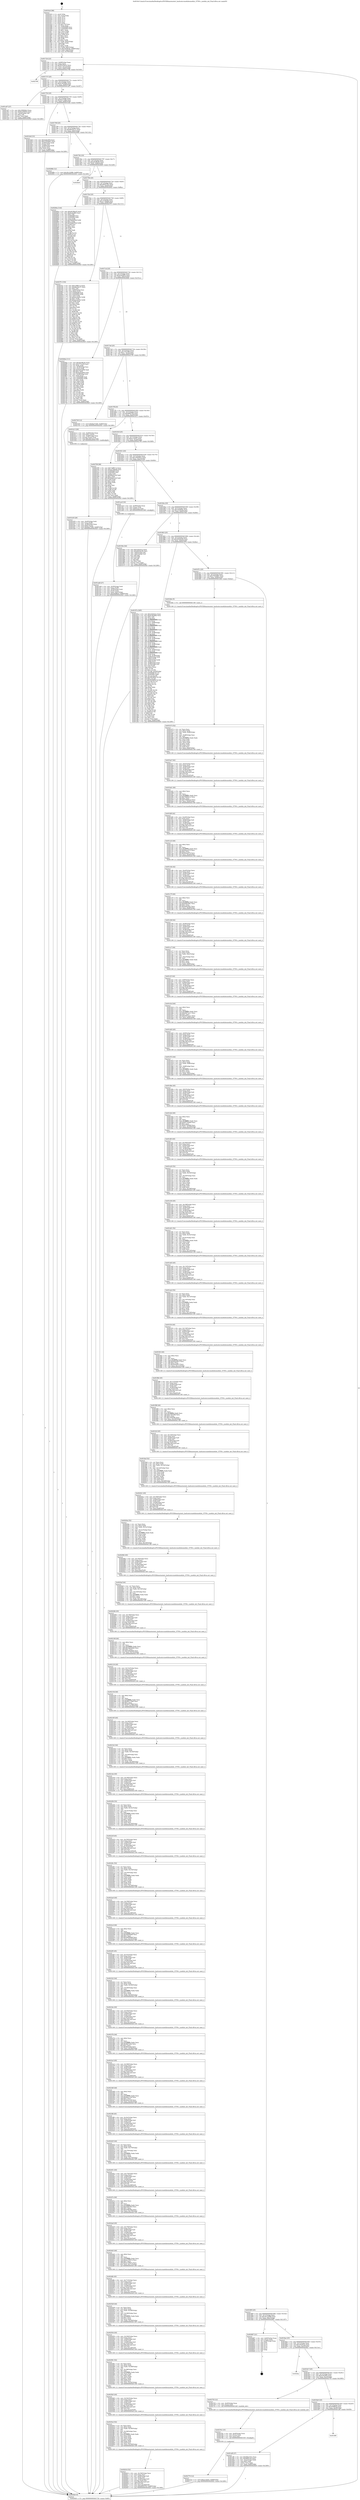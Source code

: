 digraph "0x4016c0" {
  label = "0x4016c0 (/mnt/c/Users/mathe/Desktop/tcc/POCII/binaries/extr_hashcatsrcmodulesmodule_15700.c_module_init_Final-ollvm.out::main(0))"
  labelloc = "t"
  node[shape=record]

  Entry [label="",width=0.3,height=0.3,shape=circle,fillcolor=black,style=filled]
  "0x401720" [label="{
     0x401720 [23]\l
     | [instrs]\l
     &nbsp;&nbsp;0x401720 \<+3\>: mov -0x68(%rbp),%eax\l
     &nbsp;&nbsp;0x401723 \<+2\>: mov %eax,%ecx\l
     &nbsp;&nbsp;0x401725 \<+6\>: sub $0x80354253,%ecx\l
     &nbsp;&nbsp;0x40172b \<+3\>: mov %eax,-0x7c(%rbp)\l
     &nbsp;&nbsp;0x40172e \<+3\>: mov %ecx,-0x80(%rbp)\l
     &nbsp;&nbsp;0x401731 \<+6\>: je 0000000000402788 \<main+0x10c8\>\l
  }"]
  "0x402788" [label="{
     0x402788\l
  }", style=dashed]
  "0x401737" [label="{
     0x401737 [25]\l
     | [instrs]\l
     &nbsp;&nbsp;0x401737 \<+5\>: jmp 000000000040173c \<main+0x7c\>\l
     &nbsp;&nbsp;0x40173c \<+3\>: mov -0x7c(%rbp),%eax\l
     &nbsp;&nbsp;0x40173f \<+5\>: sub $0x814638da,%eax\l
     &nbsp;&nbsp;0x401744 \<+6\>: mov %eax,-0x84(%rbp)\l
     &nbsp;&nbsp;0x40174a \<+6\>: je 0000000000401a97 \<main+0x3d7\>\l
  }"]
  Exit [label="",width=0.3,height=0.3,shape=circle,fillcolor=black,style=filled,peripheries=2]
  "0x401a97" [label="{
     0x401a97 [27]\l
     | [instrs]\l
     &nbsp;&nbsp;0x401a97 \<+5\>: mov $0x195926e3,%eax\l
     &nbsp;&nbsp;0x401a9c \<+5\>: mov $0x61559263,%ecx\l
     &nbsp;&nbsp;0x401aa1 \<+3\>: mov -0x2d(%rbp),%dl\l
     &nbsp;&nbsp;0x401aa4 \<+3\>: test $0x1,%dl\l
     &nbsp;&nbsp;0x401aa7 \<+3\>: cmovne %ecx,%eax\l
     &nbsp;&nbsp;0x401aaa \<+3\>: mov %eax,-0x68(%rbp)\l
     &nbsp;&nbsp;0x401aad \<+5\>: jmp 0000000000402920 \<main+0x1260\>\l
  }"]
  "0x401750" [label="{
     0x401750 [25]\l
     | [instrs]\l
     &nbsp;&nbsp;0x401750 \<+5\>: jmp 0000000000401755 \<main+0x95\>\l
     &nbsp;&nbsp;0x401755 \<+3\>: mov -0x7c(%rbp),%eax\l
     &nbsp;&nbsp;0x401758 \<+5\>: sub $0x8ae71bf2,%eax\l
     &nbsp;&nbsp;0x40175d \<+6\>: mov %eax,-0x88(%rbp)\l
     &nbsp;&nbsp;0x401763 \<+6\>: je 0000000000401b4d \<main+0x48d\>\l
  }"]
  "0x402770" [label="{
     0x402770 [12]\l
     | [instrs]\l
     &nbsp;&nbsp;0x402770 \<+7\>: movl $0xa132d3c,-0x68(%rbp)\l
     &nbsp;&nbsp;0x402777 \<+5\>: jmp 0000000000402920 \<main+0x1260\>\l
  }"]
  "0x401b4d" [label="{
     0x401b4d [33]\l
     | [instrs]\l
     &nbsp;&nbsp;0x401b4d \<+5\>: mov $0x41fec605,%eax\l
     &nbsp;&nbsp;0x401b52 \<+5\>: mov $0x3793ddd7,%ecx\l
     &nbsp;&nbsp;0x401b57 \<+4\>: mov -0x38(%rbp),%rdx\l
     &nbsp;&nbsp;0x401b5b \<+2\>: mov (%rdx),%esi\l
     &nbsp;&nbsp;0x401b5d \<+4\>: mov -0x48(%rbp),%rdx\l
     &nbsp;&nbsp;0x401b61 \<+2\>: cmp (%rdx),%esi\l
     &nbsp;&nbsp;0x401b63 \<+3\>: cmovl %ecx,%eax\l
     &nbsp;&nbsp;0x401b66 \<+3\>: mov %eax,-0x68(%rbp)\l
     &nbsp;&nbsp;0x401b69 \<+5\>: jmp 0000000000402920 \<main+0x1260\>\l
  }"]
  "0x401769" [label="{
     0x401769 [25]\l
     | [instrs]\l
     &nbsp;&nbsp;0x401769 \<+5\>: jmp 000000000040176e \<main+0xae\>\l
     &nbsp;&nbsp;0x40176e \<+3\>: mov -0x7c(%rbp),%eax\l
     &nbsp;&nbsp;0x401771 \<+5\>: sub $0x9be5d137,%eax\l
     &nbsp;&nbsp;0x401776 \<+6\>: mov %eax,-0x8c(%rbp)\l
     &nbsp;&nbsp;0x40177c \<+6\>: je 000000000040288b \<main+0x11cb\>\l
  }"]
  "0x402761" [label="{
     0x402761 [15]\l
     | [instrs]\l
     &nbsp;&nbsp;0x402761 \<+4\>: mov -0x40(%rbp),%rax\l
     &nbsp;&nbsp;0x402765 \<+3\>: mov (%rax),%rax\l
     &nbsp;&nbsp;0x402768 \<+3\>: mov %rax,%rdi\l
     &nbsp;&nbsp;0x40276b \<+5\>: call 0000000000401030 \<free@plt\>\l
     | [calls]\l
     &nbsp;&nbsp;0x401030 \{1\} (unknown)\l
  }"]
  "0x40288b" [label="{
     0x40288b [12]\l
     | [instrs]\l
     &nbsp;&nbsp;0x40288b \<+7\>: movl $0x3b122998,-0x68(%rbp)\l
     &nbsp;&nbsp;0x402892 \<+5\>: jmp 0000000000402920 \<main+0x1260\>\l
  }"]
  "0x401782" [label="{
     0x401782 [25]\l
     | [instrs]\l
     &nbsp;&nbsp;0x401782 \<+5\>: jmp 0000000000401787 \<main+0xc7\>\l
     &nbsp;&nbsp;0x401787 \<+3\>: mov -0x7c(%rbp),%eax\l
     &nbsp;&nbsp;0x40178a \<+5\>: sub $0xa8198c45,%eax\l
     &nbsp;&nbsp;0x40178f \<+6\>: mov %eax,-0x90(%rbp)\l
     &nbsp;&nbsp;0x401795 \<+6\>: je 00000000004028e8 \<main+0x1228\>\l
  }"]
  "0x402616" [label="{
     0x402616 [52]\l
     | [instrs]\l
     &nbsp;&nbsp;0x402616 \<+6\>: mov -0x194(%rbp),%ecx\l
     &nbsp;&nbsp;0x40261c \<+3\>: imul %eax,%ecx\l
     &nbsp;&nbsp;0x40261f \<+4\>: mov -0x40(%rbp),%r8\l
     &nbsp;&nbsp;0x402623 \<+3\>: mov (%r8),%r8\l
     &nbsp;&nbsp;0x402626 \<+4\>: mov -0x38(%rbp),%r9\l
     &nbsp;&nbsp;0x40262a \<+3\>: movslq (%r9),%r9\l
     &nbsp;&nbsp;0x40262d \<+7\>: imul $0x1b8,%r9,%r9\l
     &nbsp;&nbsp;0x402634 \<+3\>: add %r9,%r8\l
     &nbsp;&nbsp;0x402637 \<+7\>: mov %ecx,0x1b0(%r8)\l
     &nbsp;&nbsp;0x40263e \<+7\>: movl $0xa9052763,-0x68(%rbp)\l
     &nbsp;&nbsp;0x402645 \<+5\>: jmp 0000000000402920 \<main+0x1260\>\l
  }"]
  "0x4028e8" [label="{
     0x4028e8\l
  }", style=dashed]
  "0x40179b" [label="{
     0x40179b [25]\l
     | [instrs]\l
     &nbsp;&nbsp;0x40179b \<+5\>: jmp 00000000004017a0 \<main+0xe0\>\l
     &nbsp;&nbsp;0x4017a0 \<+3\>: mov -0x7c(%rbp),%eax\l
     &nbsp;&nbsp;0x4017a3 \<+5\>: sub $0xa9052763,%eax\l
     &nbsp;&nbsp;0x4017a8 \<+6\>: mov %eax,-0x94(%rbp)\l
     &nbsp;&nbsp;0x4017ae \<+6\>: je 000000000040264a \<main+0xf8a\>\l
  }"]
  "0x4025e2" [label="{
     0x4025e2 [52]\l
     | [instrs]\l
     &nbsp;&nbsp;0x4025e2 \<+2\>: xor %ecx,%ecx\l
     &nbsp;&nbsp;0x4025e4 \<+5\>: mov $0x2,%edx\l
     &nbsp;&nbsp;0x4025e9 \<+6\>: mov %edx,-0x190(%rbp)\l
     &nbsp;&nbsp;0x4025ef \<+1\>: cltd\l
     &nbsp;&nbsp;0x4025f0 \<+6\>: mov -0x190(%rbp),%esi\l
     &nbsp;&nbsp;0x4025f6 \<+2\>: idiv %esi\l
     &nbsp;&nbsp;0x4025f8 \<+6\>: imul $0xfffffffe,%edx,%edx\l
     &nbsp;&nbsp;0x4025fe \<+2\>: mov %ecx,%edi\l
     &nbsp;&nbsp;0x402600 \<+2\>: sub %edx,%edi\l
     &nbsp;&nbsp;0x402602 \<+2\>: mov %ecx,%edx\l
     &nbsp;&nbsp;0x402604 \<+3\>: sub $0x1,%edx\l
     &nbsp;&nbsp;0x402607 \<+2\>: add %edx,%edi\l
     &nbsp;&nbsp;0x402609 \<+2\>: sub %edi,%ecx\l
     &nbsp;&nbsp;0x40260b \<+6\>: mov %ecx,-0x194(%rbp)\l
     &nbsp;&nbsp;0x402611 \<+5\>: call 0000000000401160 \<next_i\>\l
     | [calls]\l
     &nbsp;&nbsp;0x401160 \{1\} (/mnt/c/Users/mathe/Desktop/tcc/POCII/binaries/extr_hashcatsrcmodulesmodule_15700.c_module_init_Final-ollvm.out::next_i)\l
  }"]
  "0x40264a" [label="{
     0x40264a [144]\l
     | [instrs]\l
     &nbsp;&nbsp;0x40264a \<+5\>: mov $0xa8198c45,%eax\l
     &nbsp;&nbsp;0x40264f \<+5\>: mov $0xdceb2f83,%ecx\l
     &nbsp;&nbsp;0x402654 \<+2\>: mov $0x1,%dl\l
     &nbsp;&nbsp;0x402656 \<+7\>: mov 0x4050d8,%esi\l
     &nbsp;&nbsp;0x40265d \<+7\>: mov 0x405084,%edi\l
     &nbsp;&nbsp;0x402664 \<+3\>: mov %esi,%r8d\l
     &nbsp;&nbsp;0x402667 \<+7\>: sub $0x5dde952b,%r8d\l
     &nbsp;&nbsp;0x40266e \<+4\>: sub $0x1,%r8d\l
     &nbsp;&nbsp;0x402672 \<+7\>: add $0x5dde952b,%r8d\l
     &nbsp;&nbsp;0x402679 \<+4\>: imul %r8d,%esi\l
     &nbsp;&nbsp;0x40267d \<+3\>: and $0x1,%esi\l
     &nbsp;&nbsp;0x402680 \<+3\>: cmp $0x0,%esi\l
     &nbsp;&nbsp;0x402683 \<+4\>: sete %r9b\l
     &nbsp;&nbsp;0x402687 \<+3\>: cmp $0xa,%edi\l
     &nbsp;&nbsp;0x40268a \<+4\>: setl %r10b\l
     &nbsp;&nbsp;0x40268e \<+3\>: mov %r9b,%r11b\l
     &nbsp;&nbsp;0x402691 \<+4\>: xor $0xff,%r11b\l
     &nbsp;&nbsp;0x402695 \<+3\>: mov %r10b,%bl\l
     &nbsp;&nbsp;0x402698 \<+3\>: xor $0xff,%bl\l
     &nbsp;&nbsp;0x40269b \<+3\>: xor $0x0,%dl\l
     &nbsp;&nbsp;0x40269e \<+3\>: mov %r11b,%r14b\l
     &nbsp;&nbsp;0x4026a1 \<+4\>: and $0x0,%r14b\l
     &nbsp;&nbsp;0x4026a5 \<+3\>: and %dl,%r9b\l
     &nbsp;&nbsp;0x4026a8 \<+3\>: mov %bl,%r15b\l
     &nbsp;&nbsp;0x4026ab \<+4\>: and $0x0,%r15b\l
     &nbsp;&nbsp;0x4026af \<+3\>: and %dl,%r10b\l
     &nbsp;&nbsp;0x4026b2 \<+3\>: or %r9b,%r14b\l
     &nbsp;&nbsp;0x4026b5 \<+3\>: or %r10b,%r15b\l
     &nbsp;&nbsp;0x4026b8 \<+3\>: xor %r15b,%r14b\l
     &nbsp;&nbsp;0x4026bb \<+3\>: or %bl,%r11b\l
     &nbsp;&nbsp;0x4026be \<+4\>: xor $0xff,%r11b\l
     &nbsp;&nbsp;0x4026c2 \<+3\>: or $0x0,%dl\l
     &nbsp;&nbsp;0x4026c5 \<+3\>: and %dl,%r11b\l
     &nbsp;&nbsp;0x4026c8 \<+3\>: or %r11b,%r14b\l
     &nbsp;&nbsp;0x4026cb \<+4\>: test $0x1,%r14b\l
     &nbsp;&nbsp;0x4026cf \<+3\>: cmovne %ecx,%eax\l
     &nbsp;&nbsp;0x4026d2 \<+3\>: mov %eax,-0x68(%rbp)\l
     &nbsp;&nbsp;0x4026d5 \<+5\>: jmp 0000000000402920 \<main+0x1260\>\l
  }"]
  "0x4017b4" [label="{
     0x4017b4 [25]\l
     | [instrs]\l
     &nbsp;&nbsp;0x4017b4 \<+5\>: jmp 00000000004017b9 \<main+0xf9\>\l
     &nbsp;&nbsp;0x4017b9 \<+3\>: mov -0x7c(%rbp),%eax\l
     &nbsp;&nbsp;0x4017bc \<+5\>: sub $0xc2748edd,%eax\l
     &nbsp;&nbsp;0x4017c1 \<+6\>: mov %eax,-0x98(%rbp)\l
     &nbsp;&nbsp;0x4017c7 \<+6\>: je 00000000004027f1 \<main+0x1131\>\l
  }"]
  "0x4025b5" [label="{
     0x4025b5 [45]\l
     | [instrs]\l
     &nbsp;&nbsp;0x4025b5 \<+6\>: mov -0x18c(%rbp),%ecx\l
     &nbsp;&nbsp;0x4025bb \<+3\>: imul %eax,%ecx\l
     &nbsp;&nbsp;0x4025be \<+4\>: mov -0x40(%rbp),%r8\l
     &nbsp;&nbsp;0x4025c2 \<+3\>: mov (%r8),%r8\l
     &nbsp;&nbsp;0x4025c5 \<+4\>: mov -0x38(%rbp),%r9\l
     &nbsp;&nbsp;0x4025c9 \<+3\>: movslq (%r9),%r9\l
     &nbsp;&nbsp;0x4025cc \<+7\>: imul $0x1b8,%r9,%r9\l
     &nbsp;&nbsp;0x4025d3 \<+3\>: add %r9,%r8\l
     &nbsp;&nbsp;0x4025d6 \<+7\>: mov %ecx,0x1ac(%r8)\l
     &nbsp;&nbsp;0x4025dd \<+5\>: call 0000000000401160 \<next_i\>\l
     | [calls]\l
     &nbsp;&nbsp;0x401160 \{1\} (/mnt/c/Users/mathe/Desktop/tcc/POCII/binaries/extr_hashcatsrcmodulesmodule_15700.c_module_init_Final-ollvm.out::next_i)\l
  }"]
  "0x4027f1" [label="{
     0x4027f1 [154]\l
     | [instrs]\l
     &nbsp;&nbsp;0x4027f1 \<+5\>: mov $0x7c8f9112,%eax\l
     &nbsp;&nbsp;0x4027f6 \<+5\>: mov $0x9be5d137,%ecx\l
     &nbsp;&nbsp;0x4027fb \<+2\>: mov $0x1,%dl\l
     &nbsp;&nbsp;0x4027fd \<+4\>: mov -0x60(%rbp),%rsi\l
     &nbsp;&nbsp;0x402801 \<+6\>: movl $0x0,(%rsi)\l
     &nbsp;&nbsp;0x402807 \<+7\>: mov 0x4050d8,%edi\l
     &nbsp;&nbsp;0x40280e \<+8\>: mov 0x405084,%r8d\l
     &nbsp;&nbsp;0x402816 \<+3\>: mov %edi,%r9d\l
     &nbsp;&nbsp;0x402819 \<+7\>: sub $0xea1eb45c,%r9d\l
     &nbsp;&nbsp;0x402820 \<+4\>: sub $0x1,%r9d\l
     &nbsp;&nbsp;0x402824 \<+7\>: add $0xea1eb45c,%r9d\l
     &nbsp;&nbsp;0x40282b \<+4\>: imul %r9d,%edi\l
     &nbsp;&nbsp;0x40282f \<+3\>: and $0x1,%edi\l
     &nbsp;&nbsp;0x402832 \<+3\>: cmp $0x0,%edi\l
     &nbsp;&nbsp;0x402835 \<+4\>: sete %r10b\l
     &nbsp;&nbsp;0x402839 \<+4\>: cmp $0xa,%r8d\l
     &nbsp;&nbsp;0x40283d \<+4\>: setl %r11b\l
     &nbsp;&nbsp;0x402841 \<+3\>: mov %r10b,%bl\l
     &nbsp;&nbsp;0x402844 \<+3\>: xor $0xff,%bl\l
     &nbsp;&nbsp;0x402847 \<+3\>: mov %r11b,%r14b\l
     &nbsp;&nbsp;0x40284a \<+4\>: xor $0xff,%r14b\l
     &nbsp;&nbsp;0x40284e \<+3\>: xor $0x1,%dl\l
     &nbsp;&nbsp;0x402851 \<+3\>: mov %bl,%r15b\l
     &nbsp;&nbsp;0x402854 \<+4\>: and $0xff,%r15b\l
     &nbsp;&nbsp;0x402858 \<+3\>: and %dl,%r10b\l
     &nbsp;&nbsp;0x40285b \<+3\>: mov %r14b,%r12b\l
     &nbsp;&nbsp;0x40285e \<+4\>: and $0xff,%r12b\l
     &nbsp;&nbsp;0x402862 \<+3\>: and %dl,%r11b\l
     &nbsp;&nbsp;0x402865 \<+3\>: or %r10b,%r15b\l
     &nbsp;&nbsp;0x402868 \<+3\>: or %r11b,%r12b\l
     &nbsp;&nbsp;0x40286b \<+3\>: xor %r12b,%r15b\l
     &nbsp;&nbsp;0x40286e \<+3\>: or %r14b,%bl\l
     &nbsp;&nbsp;0x402871 \<+3\>: xor $0xff,%bl\l
     &nbsp;&nbsp;0x402874 \<+3\>: or $0x1,%dl\l
     &nbsp;&nbsp;0x402877 \<+2\>: and %dl,%bl\l
     &nbsp;&nbsp;0x402879 \<+3\>: or %bl,%r15b\l
     &nbsp;&nbsp;0x40287c \<+4\>: test $0x1,%r15b\l
     &nbsp;&nbsp;0x402880 \<+3\>: cmovne %ecx,%eax\l
     &nbsp;&nbsp;0x402883 \<+3\>: mov %eax,-0x68(%rbp)\l
     &nbsp;&nbsp;0x402886 \<+5\>: jmp 0000000000402920 \<main+0x1260\>\l
  }"]
  "0x4017cd" [label="{
     0x4017cd [25]\l
     | [instrs]\l
     &nbsp;&nbsp;0x4017cd \<+5\>: jmp 00000000004017d2 \<main+0x112\>\l
     &nbsp;&nbsp;0x4017d2 \<+3\>: mov -0x7c(%rbp),%eax\l
     &nbsp;&nbsp;0x4017d5 \<+5\>: sub $0xdceb2f83,%eax\l
     &nbsp;&nbsp;0x4017da \<+6\>: mov %eax,-0x9c(%rbp)\l
     &nbsp;&nbsp;0x4017e0 \<+6\>: je 00000000004026da \<main+0x101a\>\l
  }"]
  "0x402581" [label="{
     0x402581 [52]\l
     | [instrs]\l
     &nbsp;&nbsp;0x402581 \<+2\>: xor %ecx,%ecx\l
     &nbsp;&nbsp;0x402583 \<+5\>: mov $0x2,%edx\l
     &nbsp;&nbsp;0x402588 \<+6\>: mov %edx,-0x188(%rbp)\l
     &nbsp;&nbsp;0x40258e \<+1\>: cltd\l
     &nbsp;&nbsp;0x40258f \<+6\>: mov -0x188(%rbp),%esi\l
     &nbsp;&nbsp;0x402595 \<+2\>: idiv %esi\l
     &nbsp;&nbsp;0x402597 \<+6\>: imul $0xfffffffe,%edx,%edx\l
     &nbsp;&nbsp;0x40259d \<+2\>: mov %ecx,%edi\l
     &nbsp;&nbsp;0x40259f \<+2\>: sub %edx,%edi\l
     &nbsp;&nbsp;0x4025a1 \<+2\>: mov %ecx,%edx\l
     &nbsp;&nbsp;0x4025a3 \<+3\>: sub $0x1,%edx\l
     &nbsp;&nbsp;0x4025a6 \<+2\>: add %edx,%edi\l
     &nbsp;&nbsp;0x4025a8 \<+2\>: sub %edi,%ecx\l
     &nbsp;&nbsp;0x4025aa \<+6\>: mov %ecx,-0x18c(%rbp)\l
     &nbsp;&nbsp;0x4025b0 \<+5\>: call 0000000000401160 \<next_i\>\l
     | [calls]\l
     &nbsp;&nbsp;0x401160 \{1\} (/mnt/c/Users/mathe/Desktop/tcc/POCII/binaries/extr_hashcatsrcmodulesmodule_15700.c_module_init_Final-ollvm.out::next_i)\l
  }"]
  "0x4026da" [label="{
     0x4026da [111]\l
     | [instrs]\l
     &nbsp;&nbsp;0x4026da \<+5\>: mov $0xa8198c45,%eax\l
     &nbsp;&nbsp;0x4026df \<+5\>: mov $0x177e239,%ecx\l
     &nbsp;&nbsp;0x4026e4 \<+2\>: xor %edx,%edx\l
     &nbsp;&nbsp;0x4026e6 \<+4\>: mov -0x38(%rbp),%rsi\l
     &nbsp;&nbsp;0x4026ea \<+2\>: mov (%rsi),%edi\l
     &nbsp;&nbsp;0x4026ec \<+6\>: add $0x5a02a656,%edi\l
     &nbsp;&nbsp;0x4026f2 \<+3\>: add $0x1,%edi\l
     &nbsp;&nbsp;0x4026f5 \<+6\>: sub $0x5a02a656,%edi\l
     &nbsp;&nbsp;0x4026fb \<+4\>: mov -0x38(%rbp),%rsi\l
     &nbsp;&nbsp;0x4026ff \<+2\>: mov %edi,(%rsi)\l
     &nbsp;&nbsp;0x402701 \<+7\>: mov 0x4050d8,%edi\l
     &nbsp;&nbsp;0x402708 \<+8\>: mov 0x405084,%r8d\l
     &nbsp;&nbsp;0x402710 \<+3\>: sub $0x1,%edx\l
     &nbsp;&nbsp;0x402713 \<+3\>: mov %edi,%r9d\l
     &nbsp;&nbsp;0x402716 \<+3\>: add %edx,%r9d\l
     &nbsp;&nbsp;0x402719 \<+4\>: imul %r9d,%edi\l
     &nbsp;&nbsp;0x40271d \<+3\>: and $0x1,%edi\l
     &nbsp;&nbsp;0x402720 \<+3\>: cmp $0x0,%edi\l
     &nbsp;&nbsp;0x402723 \<+4\>: sete %r10b\l
     &nbsp;&nbsp;0x402727 \<+4\>: cmp $0xa,%r8d\l
     &nbsp;&nbsp;0x40272b \<+4\>: setl %r11b\l
     &nbsp;&nbsp;0x40272f \<+3\>: mov %r10b,%bl\l
     &nbsp;&nbsp;0x402732 \<+3\>: and %r11b,%bl\l
     &nbsp;&nbsp;0x402735 \<+3\>: xor %r11b,%r10b\l
     &nbsp;&nbsp;0x402738 \<+3\>: or %r10b,%bl\l
     &nbsp;&nbsp;0x40273b \<+3\>: test $0x1,%bl\l
     &nbsp;&nbsp;0x40273e \<+3\>: cmovne %ecx,%eax\l
     &nbsp;&nbsp;0x402741 \<+3\>: mov %eax,-0x68(%rbp)\l
     &nbsp;&nbsp;0x402744 \<+5\>: jmp 0000000000402920 \<main+0x1260\>\l
  }"]
  "0x4017e6" [label="{
     0x4017e6 [25]\l
     | [instrs]\l
     &nbsp;&nbsp;0x4017e6 \<+5\>: jmp 00000000004017eb \<main+0x12b\>\l
     &nbsp;&nbsp;0x4017eb \<+3\>: mov -0x7c(%rbp),%eax\l
     &nbsp;&nbsp;0x4017ee \<+5\>: sub $0x177e239,%eax\l
     &nbsp;&nbsp;0x4017f3 \<+6\>: mov %eax,-0xa0(%rbp)\l
     &nbsp;&nbsp;0x4017f9 \<+6\>: je 0000000000402749 \<main+0x1089\>\l
  }"]
  "0x402554" [label="{
     0x402554 [45]\l
     | [instrs]\l
     &nbsp;&nbsp;0x402554 \<+6\>: mov -0x184(%rbp),%ecx\l
     &nbsp;&nbsp;0x40255a \<+3\>: imul %eax,%ecx\l
     &nbsp;&nbsp;0x40255d \<+4\>: mov -0x40(%rbp),%r8\l
     &nbsp;&nbsp;0x402561 \<+3\>: mov (%r8),%r8\l
     &nbsp;&nbsp;0x402564 \<+4\>: mov -0x38(%rbp),%r9\l
     &nbsp;&nbsp;0x402568 \<+3\>: movslq (%r9),%r9\l
     &nbsp;&nbsp;0x40256b \<+7\>: imul $0x1b8,%r9,%r9\l
     &nbsp;&nbsp;0x402572 \<+3\>: add %r9,%r8\l
     &nbsp;&nbsp;0x402575 \<+7\>: mov %ecx,0x1a8(%r8)\l
     &nbsp;&nbsp;0x40257c \<+5\>: call 0000000000401160 \<next_i\>\l
     | [calls]\l
     &nbsp;&nbsp;0x401160 \{1\} (/mnt/c/Users/mathe/Desktop/tcc/POCII/binaries/extr_hashcatsrcmodulesmodule_15700.c_module_init_Final-ollvm.out::next_i)\l
  }"]
  "0x402749" [label="{
     0x402749 [12]\l
     | [instrs]\l
     &nbsp;&nbsp;0x402749 \<+7\>: movl $0x8ae71bf2,-0x68(%rbp)\l
     &nbsp;&nbsp;0x402750 \<+5\>: jmp 0000000000402920 \<main+0x1260\>\l
  }"]
  "0x4017ff" [label="{
     0x4017ff [25]\l
     | [instrs]\l
     &nbsp;&nbsp;0x4017ff \<+5\>: jmp 0000000000401804 \<main+0x144\>\l
     &nbsp;&nbsp;0x401804 \<+3\>: mov -0x7c(%rbp),%eax\l
     &nbsp;&nbsp;0x401807 \<+5\>: sub $0x96957b4,%eax\l
     &nbsp;&nbsp;0x40180c \<+6\>: mov %eax,-0xa4(%rbp)\l
     &nbsp;&nbsp;0x401812 \<+6\>: je 0000000000401b13 \<main+0x453\>\l
  }"]
  "0x402528" [label="{
     0x402528 [44]\l
     | [instrs]\l
     &nbsp;&nbsp;0x402528 \<+2\>: xor %ecx,%ecx\l
     &nbsp;&nbsp;0x40252a \<+5\>: mov $0x2,%edx\l
     &nbsp;&nbsp;0x40252f \<+6\>: mov %edx,-0x180(%rbp)\l
     &nbsp;&nbsp;0x402535 \<+1\>: cltd\l
     &nbsp;&nbsp;0x402536 \<+6\>: mov -0x180(%rbp),%esi\l
     &nbsp;&nbsp;0x40253c \<+2\>: idiv %esi\l
     &nbsp;&nbsp;0x40253e \<+6\>: imul $0xfffffffe,%edx,%edx\l
     &nbsp;&nbsp;0x402544 \<+3\>: sub $0x1,%ecx\l
     &nbsp;&nbsp;0x402547 \<+2\>: sub %ecx,%edx\l
     &nbsp;&nbsp;0x402549 \<+6\>: mov %edx,-0x184(%rbp)\l
     &nbsp;&nbsp;0x40254f \<+5\>: call 0000000000401160 \<next_i\>\l
     | [calls]\l
     &nbsp;&nbsp;0x401160 \{1\} (/mnt/c/Users/mathe/Desktop/tcc/POCII/binaries/extr_hashcatsrcmodulesmodule_15700.c_module_init_Final-ollvm.out::next_i)\l
  }"]
  "0x401b13" [label="{
     0x401b13 [29]\l
     | [instrs]\l
     &nbsp;&nbsp;0x401b13 \<+4\>: mov -0x48(%rbp),%rax\l
     &nbsp;&nbsp;0x401b17 \<+6\>: movl $0x1,(%rax)\l
     &nbsp;&nbsp;0x401b1d \<+4\>: mov -0x48(%rbp),%rax\l
     &nbsp;&nbsp;0x401b21 \<+3\>: movslq (%rax),%rax\l
     &nbsp;&nbsp;0x401b24 \<+7\>: imul $0x1b8,%rax,%rdi\l
     &nbsp;&nbsp;0x401b2b \<+5\>: call 0000000000401050 \<malloc@plt\>\l
     | [calls]\l
     &nbsp;&nbsp;0x401050 \{1\} (unknown)\l
  }"]
  "0x401818" [label="{
     0x401818 [25]\l
     | [instrs]\l
     &nbsp;&nbsp;0x401818 \<+5\>: jmp 000000000040181d \<main+0x15d\>\l
     &nbsp;&nbsp;0x40181d \<+3\>: mov -0x7c(%rbp),%eax\l
     &nbsp;&nbsp;0x401820 \<+5\>: sub $0xa132d3c,%eax\l
     &nbsp;&nbsp;0x401825 \<+6\>: mov %eax,-0xa8(%rbp)\l
     &nbsp;&nbsp;0x40182b \<+6\>: je 0000000000402799 \<main+0x10d9\>\l
  }"]
  "0x4024fb" [label="{
     0x4024fb [45]\l
     | [instrs]\l
     &nbsp;&nbsp;0x4024fb \<+6\>: mov -0x17c(%rbp),%ecx\l
     &nbsp;&nbsp;0x402501 \<+3\>: imul %eax,%ecx\l
     &nbsp;&nbsp;0x402504 \<+4\>: mov -0x40(%rbp),%r8\l
     &nbsp;&nbsp;0x402508 \<+3\>: mov (%r8),%r8\l
     &nbsp;&nbsp;0x40250b \<+4\>: mov -0x38(%rbp),%r9\l
     &nbsp;&nbsp;0x40250f \<+3\>: movslq (%r9),%r9\l
     &nbsp;&nbsp;0x402512 \<+7\>: imul $0x1b8,%r9,%r9\l
     &nbsp;&nbsp;0x402519 \<+3\>: add %r9,%r8\l
     &nbsp;&nbsp;0x40251c \<+7\>: mov %ecx,0x170(%r8)\l
     &nbsp;&nbsp;0x402523 \<+5\>: call 0000000000401160 \<next_i\>\l
     | [calls]\l
     &nbsp;&nbsp;0x401160 \{1\} (/mnt/c/Users/mathe/Desktop/tcc/POCII/binaries/extr_hashcatsrcmodulesmodule_15700.c_module_init_Final-ollvm.out::next_i)\l
  }"]
  "0x402799" [label="{
     0x402799 [88]\l
     | [instrs]\l
     &nbsp;&nbsp;0x402799 \<+5\>: mov $0x7c8f9112,%eax\l
     &nbsp;&nbsp;0x40279e \<+5\>: mov $0xc2748edd,%ecx\l
     &nbsp;&nbsp;0x4027a3 \<+7\>: mov 0x4050d8,%edx\l
     &nbsp;&nbsp;0x4027aa \<+7\>: mov 0x405084,%esi\l
     &nbsp;&nbsp;0x4027b1 \<+2\>: mov %edx,%edi\l
     &nbsp;&nbsp;0x4027b3 \<+6\>: sub $0xb8aba1e6,%edi\l
     &nbsp;&nbsp;0x4027b9 \<+3\>: sub $0x1,%edi\l
     &nbsp;&nbsp;0x4027bc \<+6\>: add $0xb8aba1e6,%edi\l
     &nbsp;&nbsp;0x4027c2 \<+3\>: imul %edi,%edx\l
     &nbsp;&nbsp;0x4027c5 \<+3\>: and $0x1,%edx\l
     &nbsp;&nbsp;0x4027c8 \<+3\>: cmp $0x0,%edx\l
     &nbsp;&nbsp;0x4027cb \<+4\>: sete %r8b\l
     &nbsp;&nbsp;0x4027cf \<+3\>: cmp $0xa,%esi\l
     &nbsp;&nbsp;0x4027d2 \<+4\>: setl %r9b\l
     &nbsp;&nbsp;0x4027d6 \<+3\>: mov %r8b,%r10b\l
     &nbsp;&nbsp;0x4027d9 \<+3\>: and %r9b,%r10b\l
     &nbsp;&nbsp;0x4027dc \<+3\>: xor %r9b,%r8b\l
     &nbsp;&nbsp;0x4027df \<+3\>: or %r8b,%r10b\l
     &nbsp;&nbsp;0x4027e2 \<+4\>: test $0x1,%r10b\l
     &nbsp;&nbsp;0x4027e6 \<+3\>: cmovne %ecx,%eax\l
     &nbsp;&nbsp;0x4027e9 \<+3\>: mov %eax,-0x68(%rbp)\l
     &nbsp;&nbsp;0x4027ec \<+5\>: jmp 0000000000402920 \<main+0x1260\>\l
  }"]
  "0x401831" [label="{
     0x401831 [25]\l
     | [instrs]\l
     &nbsp;&nbsp;0x401831 \<+5\>: jmp 0000000000401836 \<main+0x176\>\l
     &nbsp;&nbsp;0x401836 \<+3\>: mov -0x7c(%rbp),%eax\l
     &nbsp;&nbsp;0x401839 \<+5\>: sub $0x195926e3,%eax\l
     &nbsp;&nbsp;0x40183e \<+6\>: mov %eax,-0xac(%rbp)\l
     &nbsp;&nbsp;0x401844 \<+6\>: je 0000000000401acd \<main+0x40d\>\l
  }"]
  "0x4024d3" [label="{
     0x4024d3 [40]\l
     | [instrs]\l
     &nbsp;&nbsp;0x4024d3 \<+5\>: mov $0x2,%ecx\l
     &nbsp;&nbsp;0x4024d8 \<+1\>: cltd\l
     &nbsp;&nbsp;0x4024d9 \<+2\>: idiv %ecx\l
     &nbsp;&nbsp;0x4024db \<+6\>: imul $0xfffffffe,%edx,%ecx\l
     &nbsp;&nbsp;0x4024e1 \<+6\>: sub $0xac150b7a,%ecx\l
     &nbsp;&nbsp;0x4024e7 \<+3\>: add $0x1,%ecx\l
     &nbsp;&nbsp;0x4024ea \<+6\>: add $0xac150b7a,%ecx\l
     &nbsp;&nbsp;0x4024f0 \<+6\>: mov %ecx,-0x17c(%rbp)\l
     &nbsp;&nbsp;0x4024f6 \<+5\>: call 0000000000401160 \<next_i\>\l
     | [calls]\l
     &nbsp;&nbsp;0x401160 \{1\} (/mnt/c/Users/mathe/Desktop/tcc/POCII/binaries/extr_hashcatsrcmodulesmodule_15700.c_module_init_Final-ollvm.out::next_i)\l
  }"]
  "0x401acd" [label="{
     0x401acd [16]\l
     | [instrs]\l
     &nbsp;&nbsp;0x401acd \<+4\>: mov -0x58(%rbp),%rax\l
     &nbsp;&nbsp;0x401ad1 \<+3\>: mov (%rax),%rax\l
     &nbsp;&nbsp;0x401ad4 \<+4\>: mov 0x8(%rax),%rdi\l
     &nbsp;&nbsp;0x401ad8 \<+5\>: call 0000000000401060 \<atoi@plt\>\l
     | [calls]\l
     &nbsp;&nbsp;0x401060 \{1\} (unknown)\l
  }"]
  "0x40184a" [label="{
     0x40184a [25]\l
     | [instrs]\l
     &nbsp;&nbsp;0x40184a \<+5\>: jmp 000000000040184f \<main+0x18f\>\l
     &nbsp;&nbsp;0x40184f \<+3\>: mov -0x7c(%rbp),%eax\l
     &nbsp;&nbsp;0x401852 \<+5\>: sub $0x1fe58c9a,%eax\l
     &nbsp;&nbsp;0x401857 \<+6\>: mov %eax,-0xb0(%rbp)\l
     &nbsp;&nbsp;0x40185d \<+6\>: je 000000000040194e \<main+0x28e\>\l
  }"]
  "0x4024a6" [label="{
     0x4024a6 [45]\l
     | [instrs]\l
     &nbsp;&nbsp;0x4024a6 \<+6\>: mov -0x178(%rbp),%ecx\l
     &nbsp;&nbsp;0x4024ac \<+3\>: imul %eax,%ecx\l
     &nbsp;&nbsp;0x4024af \<+4\>: mov -0x40(%rbp),%r8\l
     &nbsp;&nbsp;0x4024b3 \<+3\>: mov (%r8),%r8\l
     &nbsp;&nbsp;0x4024b6 \<+4\>: mov -0x38(%rbp),%r9\l
     &nbsp;&nbsp;0x4024ba \<+3\>: movslq (%r9),%r9\l
     &nbsp;&nbsp;0x4024bd \<+7\>: imul $0x1b8,%r9,%r9\l
     &nbsp;&nbsp;0x4024c4 \<+3\>: add %r9,%r8\l
     &nbsp;&nbsp;0x4024c7 \<+7\>: mov %ecx,0x16c(%r8)\l
     &nbsp;&nbsp;0x4024ce \<+5\>: call 0000000000401160 \<next_i\>\l
     | [calls]\l
     &nbsp;&nbsp;0x401160 \{1\} (/mnt/c/Users/mathe/Desktop/tcc/POCII/binaries/extr_hashcatsrcmodulesmodule_15700.c_module_init_Final-ollvm.out::next_i)\l
  }"]
  "0x40194e" [label="{
     0x40194e [44]\l
     | [instrs]\l
     &nbsp;&nbsp;0x40194e \<+5\>: mov $0x3c6c9c2a,%eax\l
     &nbsp;&nbsp;0x401953 \<+5\>: mov $0x26544a36,%ecx\l
     &nbsp;&nbsp;0x401958 \<+3\>: mov -0x62(%rbp),%dl\l
     &nbsp;&nbsp;0x40195b \<+4\>: mov -0x61(%rbp),%sil\l
     &nbsp;&nbsp;0x40195f \<+3\>: mov %dl,%dil\l
     &nbsp;&nbsp;0x401962 \<+3\>: and %sil,%dil\l
     &nbsp;&nbsp;0x401965 \<+3\>: xor %sil,%dl\l
     &nbsp;&nbsp;0x401968 \<+3\>: or %dl,%dil\l
     &nbsp;&nbsp;0x40196b \<+4\>: test $0x1,%dil\l
     &nbsp;&nbsp;0x40196f \<+3\>: cmovne %ecx,%eax\l
     &nbsp;&nbsp;0x401972 \<+3\>: mov %eax,-0x68(%rbp)\l
     &nbsp;&nbsp;0x401975 \<+5\>: jmp 0000000000402920 \<main+0x1260\>\l
  }"]
  "0x401863" [label="{
     0x401863 [25]\l
     | [instrs]\l
     &nbsp;&nbsp;0x401863 \<+5\>: jmp 0000000000401868 \<main+0x1a8\>\l
     &nbsp;&nbsp;0x401868 \<+3\>: mov -0x7c(%rbp),%eax\l
     &nbsp;&nbsp;0x40186b \<+5\>: sub $0x26544a36,%eax\l
     &nbsp;&nbsp;0x401870 \<+6\>: mov %eax,-0xb4(%rbp)\l
     &nbsp;&nbsp;0x401876 \<+6\>: je 000000000040197a \<main+0x2ba\>\l
  }"]
  "0x402920" [label="{
     0x402920 [5]\l
     | [instrs]\l
     &nbsp;&nbsp;0x402920 \<+5\>: jmp 0000000000401720 \<main+0x60\>\l
  }"]
  "0x4016c0" [label="{
     0x4016c0 [96]\l
     | [instrs]\l
     &nbsp;&nbsp;0x4016c0 \<+1\>: push %rbp\l
     &nbsp;&nbsp;0x4016c1 \<+3\>: mov %rsp,%rbp\l
     &nbsp;&nbsp;0x4016c4 \<+2\>: push %r15\l
     &nbsp;&nbsp;0x4016c6 \<+2\>: push %r14\l
     &nbsp;&nbsp;0x4016c8 \<+2\>: push %r13\l
     &nbsp;&nbsp;0x4016ca \<+2\>: push %r12\l
     &nbsp;&nbsp;0x4016cc \<+1\>: push %rbx\l
     &nbsp;&nbsp;0x4016cd \<+7\>: sub $0x178,%rsp\l
     &nbsp;&nbsp;0x4016d4 \<+2\>: xor %eax,%eax\l
     &nbsp;&nbsp;0x4016d6 \<+7\>: mov 0x4050d8,%ecx\l
     &nbsp;&nbsp;0x4016dd \<+7\>: mov 0x405084,%edx\l
     &nbsp;&nbsp;0x4016e4 \<+3\>: sub $0x1,%eax\l
     &nbsp;&nbsp;0x4016e7 \<+3\>: mov %ecx,%r8d\l
     &nbsp;&nbsp;0x4016ea \<+3\>: add %eax,%r8d\l
     &nbsp;&nbsp;0x4016ed \<+4\>: imul %r8d,%ecx\l
     &nbsp;&nbsp;0x4016f1 \<+3\>: and $0x1,%ecx\l
     &nbsp;&nbsp;0x4016f4 \<+3\>: cmp $0x0,%ecx\l
     &nbsp;&nbsp;0x4016f7 \<+4\>: sete %r9b\l
     &nbsp;&nbsp;0x4016fb \<+4\>: and $0x1,%r9b\l
     &nbsp;&nbsp;0x4016ff \<+4\>: mov %r9b,-0x62(%rbp)\l
     &nbsp;&nbsp;0x401703 \<+3\>: cmp $0xa,%edx\l
     &nbsp;&nbsp;0x401706 \<+4\>: setl %r9b\l
     &nbsp;&nbsp;0x40170a \<+4\>: and $0x1,%r9b\l
     &nbsp;&nbsp;0x40170e \<+4\>: mov %r9b,-0x61(%rbp)\l
     &nbsp;&nbsp;0x401712 \<+7\>: movl $0x1fe58c9a,-0x68(%rbp)\l
     &nbsp;&nbsp;0x401719 \<+3\>: mov %edi,-0x6c(%rbp)\l
     &nbsp;&nbsp;0x40171c \<+4\>: mov %rsi,-0x78(%rbp)\l
  }"]
  "0x40247e" [label="{
     0x40247e [40]\l
     | [instrs]\l
     &nbsp;&nbsp;0x40247e \<+5\>: mov $0x2,%ecx\l
     &nbsp;&nbsp;0x402483 \<+1\>: cltd\l
     &nbsp;&nbsp;0x402484 \<+2\>: idiv %ecx\l
     &nbsp;&nbsp;0x402486 \<+6\>: imul $0xfffffffe,%edx,%ecx\l
     &nbsp;&nbsp;0x40248c \<+6\>: sub $0xe5db3f52,%ecx\l
     &nbsp;&nbsp;0x402492 \<+3\>: add $0x1,%ecx\l
     &nbsp;&nbsp;0x402495 \<+6\>: add $0xe5db3f52,%ecx\l
     &nbsp;&nbsp;0x40249b \<+6\>: mov %ecx,-0x178(%rbp)\l
     &nbsp;&nbsp;0x4024a1 \<+5\>: call 0000000000401160 \<next_i\>\l
     | [calls]\l
     &nbsp;&nbsp;0x401160 \{1\} (/mnt/c/Users/mathe/Desktop/tcc/POCII/binaries/extr_hashcatsrcmodulesmodule_15700.c_module_init_Final-ollvm.out::next_i)\l
  }"]
  "0x40197a" [label="{
     0x40197a [285]\l
     | [instrs]\l
     &nbsp;&nbsp;0x40197a \<+5\>: mov $0x3c6c9c2a,%eax\l
     &nbsp;&nbsp;0x40197f \<+5\>: mov $0x814638da,%ecx\l
     &nbsp;&nbsp;0x401984 \<+2\>: mov $0x1,%dl\l
     &nbsp;&nbsp;0x401986 \<+3\>: mov %rsp,%rsi\l
     &nbsp;&nbsp;0x401989 \<+4\>: add $0xfffffffffffffff0,%rsi\l
     &nbsp;&nbsp;0x40198d \<+3\>: mov %rsi,%rsp\l
     &nbsp;&nbsp;0x401990 \<+4\>: mov %rsi,-0x60(%rbp)\l
     &nbsp;&nbsp;0x401994 \<+3\>: mov %rsp,%rsi\l
     &nbsp;&nbsp;0x401997 \<+4\>: add $0xfffffffffffffff0,%rsi\l
     &nbsp;&nbsp;0x40199b \<+3\>: mov %rsi,%rsp\l
     &nbsp;&nbsp;0x40199e \<+3\>: mov %rsp,%rdi\l
     &nbsp;&nbsp;0x4019a1 \<+4\>: add $0xfffffffffffffff0,%rdi\l
     &nbsp;&nbsp;0x4019a5 \<+3\>: mov %rdi,%rsp\l
     &nbsp;&nbsp;0x4019a8 \<+4\>: mov %rdi,-0x58(%rbp)\l
     &nbsp;&nbsp;0x4019ac \<+3\>: mov %rsp,%rdi\l
     &nbsp;&nbsp;0x4019af \<+4\>: add $0xfffffffffffffff0,%rdi\l
     &nbsp;&nbsp;0x4019b3 \<+3\>: mov %rdi,%rsp\l
     &nbsp;&nbsp;0x4019b6 \<+4\>: mov %rdi,-0x50(%rbp)\l
     &nbsp;&nbsp;0x4019ba \<+3\>: mov %rsp,%rdi\l
     &nbsp;&nbsp;0x4019bd \<+4\>: add $0xfffffffffffffff0,%rdi\l
     &nbsp;&nbsp;0x4019c1 \<+3\>: mov %rdi,%rsp\l
     &nbsp;&nbsp;0x4019c4 \<+4\>: mov %rdi,-0x48(%rbp)\l
     &nbsp;&nbsp;0x4019c8 \<+3\>: mov %rsp,%rdi\l
     &nbsp;&nbsp;0x4019cb \<+4\>: add $0xfffffffffffffff0,%rdi\l
     &nbsp;&nbsp;0x4019cf \<+3\>: mov %rdi,%rsp\l
     &nbsp;&nbsp;0x4019d2 \<+4\>: mov %rdi,-0x40(%rbp)\l
     &nbsp;&nbsp;0x4019d6 \<+3\>: mov %rsp,%rdi\l
     &nbsp;&nbsp;0x4019d9 \<+4\>: add $0xfffffffffffffff0,%rdi\l
     &nbsp;&nbsp;0x4019dd \<+3\>: mov %rdi,%rsp\l
     &nbsp;&nbsp;0x4019e0 \<+4\>: mov %rdi,-0x38(%rbp)\l
     &nbsp;&nbsp;0x4019e4 \<+4\>: mov -0x60(%rbp),%rdi\l
     &nbsp;&nbsp;0x4019e8 \<+6\>: movl $0x0,(%rdi)\l
     &nbsp;&nbsp;0x4019ee \<+4\>: mov -0x6c(%rbp),%r8d\l
     &nbsp;&nbsp;0x4019f2 \<+3\>: mov %r8d,(%rsi)\l
     &nbsp;&nbsp;0x4019f5 \<+4\>: mov -0x58(%rbp),%rdi\l
     &nbsp;&nbsp;0x4019f9 \<+4\>: mov -0x78(%rbp),%r9\l
     &nbsp;&nbsp;0x4019fd \<+3\>: mov %r9,(%rdi)\l
     &nbsp;&nbsp;0x401a00 \<+3\>: cmpl $0x2,(%rsi)\l
     &nbsp;&nbsp;0x401a03 \<+4\>: setne %r10b\l
     &nbsp;&nbsp;0x401a07 \<+4\>: and $0x1,%r10b\l
     &nbsp;&nbsp;0x401a0b \<+4\>: mov %r10b,-0x2d(%rbp)\l
     &nbsp;&nbsp;0x401a0f \<+8\>: mov 0x4050d8,%r11d\l
     &nbsp;&nbsp;0x401a17 \<+7\>: mov 0x405084,%ebx\l
     &nbsp;&nbsp;0x401a1e \<+3\>: mov %r11d,%r14d\l
     &nbsp;&nbsp;0x401a21 \<+7\>: add $0x5f436f00,%r14d\l
     &nbsp;&nbsp;0x401a28 \<+4\>: sub $0x1,%r14d\l
     &nbsp;&nbsp;0x401a2c \<+7\>: sub $0x5f436f00,%r14d\l
     &nbsp;&nbsp;0x401a33 \<+4\>: imul %r14d,%r11d\l
     &nbsp;&nbsp;0x401a37 \<+4\>: and $0x1,%r11d\l
     &nbsp;&nbsp;0x401a3b \<+4\>: cmp $0x0,%r11d\l
     &nbsp;&nbsp;0x401a3f \<+4\>: sete %r10b\l
     &nbsp;&nbsp;0x401a43 \<+3\>: cmp $0xa,%ebx\l
     &nbsp;&nbsp;0x401a46 \<+4\>: setl %r15b\l
     &nbsp;&nbsp;0x401a4a \<+3\>: mov %r10b,%r12b\l
     &nbsp;&nbsp;0x401a4d \<+4\>: xor $0xff,%r12b\l
     &nbsp;&nbsp;0x401a51 \<+3\>: mov %r15b,%r13b\l
     &nbsp;&nbsp;0x401a54 \<+4\>: xor $0xff,%r13b\l
     &nbsp;&nbsp;0x401a58 \<+3\>: xor $0x0,%dl\l
     &nbsp;&nbsp;0x401a5b \<+3\>: mov %r12b,%sil\l
     &nbsp;&nbsp;0x401a5e \<+4\>: and $0x0,%sil\l
     &nbsp;&nbsp;0x401a62 \<+3\>: and %dl,%r10b\l
     &nbsp;&nbsp;0x401a65 \<+3\>: mov %r13b,%dil\l
     &nbsp;&nbsp;0x401a68 \<+4\>: and $0x0,%dil\l
     &nbsp;&nbsp;0x401a6c \<+3\>: and %dl,%r15b\l
     &nbsp;&nbsp;0x401a6f \<+3\>: or %r10b,%sil\l
     &nbsp;&nbsp;0x401a72 \<+3\>: or %r15b,%dil\l
     &nbsp;&nbsp;0x401a75 \<+3\>: xor %dil,%sil\l
     &nbsp;&nbsp;0x401a78 \<+3\>: or %r13b,%r12b\l
     &nbsp;&nbsp;0x401a7b \<+4\>: xor $0xff,%r12b\l
     &nbsp;&nbsp;0x401a7f \<+3\>: or $0x0,%dl\l
     &nbsp;&nbsp;0x401a82 \<+3\>: and %dl,%r12b\l
     &nbsp;&nbsp;0x401a85 \<+3\>: or %r12b,%sil\l
     &nbsp;&nbsp;0x401a88 \<+4\>: test $0x1,%sil\l
     &nbsp;&nbsp;0x401a8c \<+3\>: cmovne %ecx,%eax\l
     &nbsp;&nbsp;0x401a8f \<+3\>: mov %eax,-0x68(%rbp)\l
     &nbsp;&nbsp;0x401a92 \<+5\>: jmp 0000000000402920 \<main+0x1260\>\l
  }"]
  "0x40187c" [label="{
     0x40187c [25]\l
     | [instrs]\l
     &nbsp;&nbsp;0x40187c \<+5\>: jmp 0000000000401881 \<main+0x1c1\>\l
     &nbsp;&nbsp;0x401881 \<+3\>: mov -0x7c(%rbp),%eax\l
     &nbsp;&nbsp;0x401884 \<+5\>: sub $0x3793ddd7,%eax\l
     &nbsp;&nbsp;0x401889 \<+6\>: mov %eax,-0xb8(%rbp)\l
     &nbsp;&nbsp;0x40188f \<+6\>: je 0000000000401b6e \<main+0x4ae\>\l
  }"]
  "0x402451" [label="{
     0x402451 [45]\l
     | [instrs]\l
     &nbsp;&nbsp;0x402451 \<+6\>: mov -0x174(%rbp),%ecx\l
     &nbsp;&nbsp;0x402457 \<+3\>: imul %eax,%ecx\l
     &nbsp;&nbsp;0x40245a \<+4\>: mov -0x40(%rbp),%r8\l
     &nbsp;&nbsp;0x40245e \<+3\>: mov (%r8),%r8\l
     &nbsp;&nbsp;0x402461 \<+4\>: mov -0x38(%rbp),%r9\l
     &nbsp;&nbsp;0x402465 \<+3\>: movslq (%r9),%r9\l
     &nbsp;&nbsp;0x402468 \<+7\>: imul $0x1b8,%r9,%r9\l
     &nbsp;&nbsp;0x40246f \<+3\>: add %r9,%r8\l
     &nbsp;&nbsp;0x402472 \<+7\>: mov %ecx,0x168(%r8)\l
     &nbsp;&nbsp;0x402479 \<+5\>: call 0000000000401160 \<next_i\>\l
     | [calls]\l
     &nbsp;&nbsp;0x401160 \{1\} (/mnt/c/Users/mathe/Desktop/tcc/POCII/binaries/extr_hashcatsrcmodulesmodule_15700.c_module_init_Final-ollvm.out::next_i)\l
  }"]
  "0x401add" [label="{
     0x401add [27]\l
     | [instrs]\l
     &nbsp;&nbsp;0x401add \<+4\>: mov -0x50(%rbp),%rdi\l
     &nbsp;&nbsp;0x401ae1 \<+2\>: mov %eax,(%rdi)\l
     &nbsp;&nbsp;0x401ae3 \<+4\>: mov -0x50(%rbp),%rdi\l
     &nbsp;&nbsp;0x401ae7 \<+2\>: mov (%rdi),%eax\l
     &nbsp;&nbsp;0x401ae9 \<+3\>: mov %eax,-0x2c(%rbp)\l
     &nbsp;&nbsp;0x401aec \<+7\>: movl $0x444ff4a4,-0x68(%rbp)\l
     &nbsp;&nbsp;0x401af3 \<+5\>: jmp 0000000000402920 \<main+0x1260\>\l
  }"]
  "0x402425" [label="{
     0x402425 [44]\l
     | [instrs]\l
     &nbsp;&nbsp;0x402425 \<+2\>: xor %ecx,%ecx\l
     &nbsp;&nbsp;0x402427 \<+5\>: mov $0x2,%edx\l
     &nbsp;&nbsp;0x40242c \<+6\>: mov %edx,-0x170(%rbp)\l
     &nbsp;&nbsp;0x402432 \<+1\>: cltd\l
     &nbsp;&nbsp;0x402433 \<+6\>: mov -0x170(%rbp),%esi\l
     &nbsp;&nbsp;0x402439 \<+2\>: idiv %esi\l
     &nbsp;&nbsp;0x40243b \<+6\>: imul $0xfffffffe,%edx,%edx\l
     &nbsp;&nbsp;0x402441 \<+3\>: sub $0x1,%ecx\l
     &nbsp;&nbsp;0x402444 \<+2\>: sub %ecx,%edx\l
     &nbsp;&nbsp;0x402446 \<+6\>: mov %edx,-0x174(%rbp)\l
     &nbsp;&nbsp;0x40244c \<+5\>: call 0000000000401160 \<next_i\>\l
     | [calls]\l
     &nbsp;&nbsp;0x401160 \{1\} (/mnt/c/Users/mathe/Desktop/tcc/POCII/binaries/extr_hashcatsrcmodulesmodule_15700.c_module_init_Final-ollvm.out::next_i)\l
  }"]
  "0x401b6e" [label="{
     0x401b6e [5]\l
     | [instrs]\l
     &nbsp;&nbsp;0x401b6e \<+5\>: call 0000000000401160 \<next_i\>\l
     | [calls]\l
     &nbsp;&nbsp;0x401160 \{1\} (/mnt/c/Users/mathe/Desktop/tcc/POCII/binaries/extr_hashcatsrcmodulesmodule_15700.c_module_init_Final-ollvm.out::next_i)\l
  }"]
  "0x401895" [label="{
     0x401895 [25]\l
     | [instrs]\l
     &nbsp;&nbsp;0x401895 \<+5\>: jmp 000000000040189a \<main+0x1da\>\l
     &nbsp;&nbsp;0x40189a \<+3\>: mov -0x7c(%rbp),%eax\l
     &nbsp;&nbsp;0x40189d \<+5\>: sub $0x3b122998,%eax\l
     &nbsp;&nbsp;0x4018a2 \<+6\>: mov %eax,-0xbc(%rbp)\l
     &nbsp;&nbsp;0x4018a8 \<+6\>: je 0000000000402897 \<main+0x11d7\>\l
  }"]
  "0x4023f8" [label="{
     0x4023f8 [45]\l
     | [instrs]\l
     &nbsp;&nbsp;0x4023f8 \<+6\>: mov -0x16c(%rbp),%ecx\l
     &nbsp;&nbsp;0x4023fe \<+3\>: imul %eax,%ecx\l
     &nbsp;&nbsp;0x402401 \<+4\>: mov -0x40(%rbp),%r8\l
     &nbsp;&nbsp;0x402405 \<+3\>: mov (%r8),%r8\l
     &nbsp;&nbsp;0x402408 \<+4\>: mov -0x38(%rbp),%r9\l
     &nbsp;&nbsp;0x40240c \<+3\>: movslq (%r9),%r9\l
     &nbsp;&nbsp;0x40240f \<+7\>: imul $0x1b8,%r9,%r9\l
     &nbsp;&nbsp;0x402416 \<+3\>: add %r9,%r8\l
     &nbsp;&nbsp;0x402419 \<+7\>: mov %ecx,0x164(%r8)\l
     &nbsp;&nbsp;0x402420 \<+5\>: call 0000000000401160 \<next_i\>\l
     | [calls]\l
     &nbsp;&nbsp;0x401160 \{1\} (/mnt/c/Users/mathe/Desktop/tcc/POCII/binaries/extr_hashcatsrcmodulesmodule_15700.c_module_init_Final-ollvm.out::next_i)\l
  }"]
  "0x402897" [label="{
     0x402897 [21]\l
     | [instrs]\l
     &nbsp;&nbsp;0x402897 \<+4\>: mov -0x60(%rbp),%rax\l
     &nbsp;&nbsp;0x40289b \<+2\>: mov (%rax),%eax\l
     &nbsp;&nbsp;0x40289d \<+4\>: lea -0x28(%rbp),%rsp\l
     &nbsp;&nbsp;0x4028a1 \<+1\>: pop %rbx\l
     &nbsp;&nbsp;0x4028a2 \<+2\>: pop %r12\l
     &nbsp;&nbsp;0x4028a4 \<+2\>: pop %r13\l
     &nbsp;&nbsp;0x4028a6 \<+2\>: pop %r14\l
     &nbsp;&nbsp;0x4028a8 \<+2\>: pop %r15\l
     &nbsp;&nbsp;0x4028aa \<+1\>: pop %rbp\l
     &nbsp;&nbsp;0x4028ab \<+1\>: ret\l
  }"]
  "0x4018ae" [label="{
     0x4018ae [25]\l
     | [instrs]\l
     &nbsp;&nbsp;0x4018ae \<+5\>: jmp 00000000004018b3 \<main+0x1f3\>\l
     &nbsp;&nbsp;0x4018b3 \<+3\>: mov -0x7c(%rbp),%eax\l
     &nbsp;&nbsp;0x4018b6 \<+5\>: sub $0x3c6c9c2a,%eax\l
     &nbsp;&nbsp;0x4018bb \<+6\>: mov %eax,-0xc0(%rbp)\l
     &nbsp;&nbsp;0x4018c1 \<+6\>: je 00000000004028ac \<main+0x11ec\>\l
  }"]
  "0x4023d0" [label="{
     0x4023d0 [40]\l
     | [instrs]\l
     &nbsp;&nbsp;0x4023d0 \<+5\>: mov $0x2,%ecx\l
     &nbsp;&nbsp;0x4023d5 \<+1\>: cltd\l
     &nbsp;&nbsp;0x4023d6 \<+2\>: idiv %ecx\l
     &nbsp;&nbsp;0x4023d8 \<+6\>: imul $0xfffffffe,%edx,%ecx\l
     &nbsp;&nbsp;0x4023de \<+6\>: sub $0xefea1c29,%ecx\l
     &nbsp;&nbsp;0x4023e4 \<+3\>: add $0x1,%ecx\l
     &nbsp;&nbsp;0x4023e7 \<+6\>: add $0xefea1c29,%ecx\l
     &nbsp;&nbsp;0x4023ed \<+6\>: mov %ecx,-0x16c(%rbp)\l
     &nbsp;&nbsp;0x4023f3 \<+5\>: call 0000000000401160 \<next_i\>\l
     | [calls]\l
     &nbsp;&nbsp;0x401160 \{1\} (/mnt/c/Users/mathe/Desktop/tcc/POCII/binaries/extr_hashcatsrcmodulesmodule_15700.c_module_init_Final-ollvm.out::next_i)\l
  }"]
  "0x4028ac" [label="{
     0x4028ac\l
  }", style=dashed]
  "0x4018c7" [label="{
     0x4018c7 [25]\l
     | [instrs]\l
     &nbsp;&nbsp;0x4018c7 \<+5\>: jmp 00000000004018cc \<main+0x20c\>\l
     &nbsp;&nbsp;0x4018cc \<+3\>: mov -0x7c(%rbp),%eax\l
     &nbsp;&nbsp;0x4018cf \<+5\>: sub $0x41fec605,%eax\l
     &nbsp;&nbsp;0x4018d4 \<+6\>: mov %eax,-0xc4(%rbp)\l
     &nbsp;&nbsp;0x4018da \<+6\>: je 0000000000402755 \<main+0x1095\>\l
  }"]
  "0x4023a3" [label="{
     0x4023a3 [45]\l
     | [instrs]\l
     &nbsp;&nbsp;0x4023a3 \<+6\>: mov -0x168(%rbp),%ecx\l
     &nbsp;&nbsp;0x4023a9 \<+3\>: imul %eax,%ecx\l
     &nbsp;&nbsp;0x4023ac \<+4\>: mov -0x40(%rbp),%r8\l
     &nbsp;&nbsp;0x4023b0 \<+3\>: mov (%r8),%r8\l
     &nbsp;&nbsp;0x4023b3 \<+4\>: mov -0x38(%rbp),%r9\l
     &nbsp;&nbsp;0x4023b7 \<+3\>: movslq (%r9),%r9\l
     &nbsp;&nbsp;0x4023ba \<+7\>: imul $0x1b8,%r9,%r9\l
     &nbsp;&nbsp;0x4023c1 \<+3\>: add %r9,%r8\l
     &nbsp;&nbsp;0x4023c4 \<+7\>: mov %ecx,0x160(%r8)\l
     &nbsp;&nbsp;0x4023cb \<+5\>: call 0000000000401160 \<next_i\>\l
     | [calls]\l
     &nbsp;&nbsp;0x401160 \{1\} (/mnt/c/Users/mathe/Desktop/tcc/POCII/binaries/extr_hashcatsrcmodulesmodule_15700.c_module_init_Final-ollvm.out::next_i)\l
  }"]
  "0x402755" [label="{
     0x402755 [12]\l
     | [instrs]\l
     &nbsp;&nbsp;0x402755 \<+4\>: mov -0x40(%rbp),%rax\l
     &nbsp;&nbsp;0x402759 \<+3\>: mov (%rax),%rdi\l
     &nbsp;&nbsp;0x40275c \<+5\>: call 0000000000401240 \<module_init\>\l
     | [calls]\l
     &nbsp;&nbsp;0x401240 \{1\} (/mnt/c/Users/mathe/Desktop/tcc/POCII/binaries/extr_hashcatsrcmodulesmodule_15700.c_module_init_Final-ollvm.out::module_init)\l
  }"]
  "0x4018e0" [label="{
     0x4018e0 [25]\l
     | [instrs]\l
     &nbsp;&nbsp;0x4018e0 \<+5\>: jmp 00000000004018e5 \<main+0x225\>\l
     &nbsp;&nbsp;0x4018e5 \<+3\>: mov -0x7c(%rbp),%eax\l
     &nbsp;&nbsp;0x4018e8 \<+5\>: sub $0x444ff4a4,%eax\l
     &nbsp;&nbsp;0x4018ed \<+6\>: mov %eax,-0xc8(%rbp)\l
     &nbsp;&nbsp;0x4018f3 \<+6\>: je 0000000000401af8 \<main+0x438\>\l
  }"]
  "0x40237b" [label="{
     0x40237b [40]\l
     | [instrs]\l
     &nbsp;&nbsp;0x40237b \<+5\>: mov $0x2,%ecx\l
     &nbsp;&nbsp;0x402380 \<+1\>: cltd\l
     &nbsp;&nbsp;0x402381 \<+2\>: idiv %ecx\l
     &nbsp;&nbsp;0x402383 \<+6\>: imul $0xfffffffe,%edx,%ecx\l
     &nbsp;&nbsp;0x402389 \<+6\>: add $0xd6c5a2b,%ecx\l
     &nbsp;&nbsp;0x40238f \<+3\>: add $0x1,%ecx\l
     &nbsp;&nbsp;0x402392 \<+6\>: sub $0xd6c5a2b,%ecx\l
     &nbsp;&nbsp;0x402398 \<+6\>: mov %ecx,-0x168(%rbp)\l
     &nbsp;&nbsp;0x40239e \<+5\>: call 0000000000401160 \<next_i\>\l
     | [calls]\l
     &nbsp;&nbsp;0x401160 \{1\} (/mnt/c/Users/mathe/Desktop/tcc/POCII/binaries/extr_hashcatsrcmodulesmodule_15700.c_module_init_Final-ollvm.out::next_i)\l
  }"]
  "0x401af8" [label="{
     0x401af8 [27]\l
     | [instrs]\l
     &nbsp;&nbsp;0x401af8 \<+5\>: mov $0x69dc743c,%eax\l
     &nbsp;&nbsp;0x401afd \<+5\>: mov $0x96957b4,%ecx\l
     &nbsp;&nbsp;0x401b02 \<+3\>: mov -0x2c(%rbp),%edx\l
     &nbsp;&nbsp;0x401b05 \<+3\>: cmp $0x0,%edx\l
     &nbsp;&nbsp;0x401b08 \<+3\>: cmove %ecx,%eax\l
     &nbsp;&nbsp;0x401b0b \<+3\>: mov %eax,-0x68(%rbp)\l
     &nbsp;&nbsp;0x401b0e \<+5\>: jmp 0000000000402920 \<main+0x1260\>\l
  }"]
  "0x4018f9" [label="{
     0x4018f9\l
  }", style=dashed]
  "0x401b30" [label="{
     0x401b30 [29]\l
     | [instrs]\l
     &nbsp;&nbsp;0x401b30 \<+4\>: mov -0x40(%rbp),%rdi\l
     &nbsp;&nbsp;0x401b34 \<+3\>: mov %rax,(%rdi)\l
     &nbsp;&nbsp;0x401b37 \<+4\>: mov -0x38(%rbp),%rax\l
     &nbsp;&nbsp;0x401b3b \<+6\>: movl $0x0,(%rax)\l
     &nbsp;&nbsp;0x401b41 \<+7\>: movl $0x8ae71bf2,-0x68(%rbp)\l
     &nbsp;&nbsp;0x401b48 \<+5\>: jmp 0000000000402920 \<main+0x1260\>\l
  }"]
  "0x401b73" [label="{
     0x401b73 [52]\l
     | [instrs]\l
     &nbsp;&nbsp;0x401b73 \<+2\>: xor %ecx,%ecx\l
     &nbsp;&nbsp;0x401b75 \<+5\>: mov $0x2,%edx\l
     &nbsp;&nbsp;0x401b7a \<+6\>: mov %edx,-0xd8(%rbp)\l
     &nbsp;&nbsp;0x401b80 \<+1\>: cltd\l
     &nbsp;&nbsp;0x401b81 \<+6\>: mov -0xd8(%rbp),%esi\l
     &nbsp;&nbsp;0x401b87 \<+2\>: idiv %esi\l
     &nbsp;&nbsp;0x401b89 \<+6\>: imul $0xfffffffe,%edx,%edx\l
     &nbsp;&nbsp;0x401b8f \<+2\>: mov %ecx,%edi\l
     &nbsp;&nbsp;0x401b91 \<+2\>: sub %edx,%edi\l
     &nbsp;&nbsp;0x401b93 \<+2\>: mov %ecx,%edx\l
     &nbsp;&nbsp;0x401b95 \<+3\>: sub $0x1,%edx\l
     &nbsp;&nbsp;0x401b98 \<+2\>: add %edx,%edi\l
     &nbsp;&nbsp;0x401b9a \<+2\>: sub %edi,%ecx\l
     &nbsp;&nbsp;0x401b9c \<+6\>: mov %ecx,-0xdc(%rbp)\l
     &nbsp;&nbsp;0x401ba2 \<+5\>: call 0000000000401160 \<next_i\>\l
     | [calls]\l
     &nbsp;&nbsp;0x401160 \{1\} (/mnt/c/Users/mathe/Desktop/tcc/POCII/binaries/extr_hashcatsrcmodulesmodule_15700.c_module_init_Final-ollvm.out::next_i)\l
  }"]
  "0x401ba7" [label="{
     0x401ba7 [42]\l
     | [instrs]\l
     &nbsp;&nbsp;0x401ba7 \<+6\>: mov -0xdc(%rbp),%ecx\l
     &nbsp;&nbsp;0x401bad \<+3\>: imul %eax,%ecx\l
     &nbsp;&nbsp;0x401bb0 \<+4\>: mov -0x40(%rbp),%r8\l
     &nbsp;&nbsp;0x401bb4 \<+3\>: mov (%r8),%r8\l
     &nbsp;&nbsp;0x401bb7 \<+4\>: mov -0x38(%rbp),%r9\l
     &nbsp;&nbsp;0x401bbb \<+3\>: movslq (%r9),%r9\l
     &nbsp;&nbsp;0x401bbe \<+7\>: imul $0x1b8,%r9,%r9\l
     &nbsp;&nbsp;0x401bc5 \<+3\>: add %r9,%r8\l
     &nbsp;&nbsp;0x401bc8 \<+4\>: mov %ecx,0x10(%r8)\l
     &nbsp;&nbsp;0x401bcc \<+5\>: call 0000000000401160 \<next_i\>\l
     | [calls]\l
     &nbsp;&nbsp;0x401160 \{1\} (/mnt/c/Users/mathe/Desktop/tcc/POCII/binaries/extr_hashcatsrcmodulesmodule_15700.c_module_init_Final-ollvm.out::next_i)\l
  }"]
  "0x401bd1" [label="{
     0x401bd1 [40]\l
     | [instrs]\l
     &nbsp;&nbsp;0x401bd1 \<+5\>: mov $0x2,%ecx\l
     &nbsp;&nbsp;0x401bd6 \<+1\>: cltd\l
     &nbsp;&nbsp;0x401bd7 \<+2\>: idiv %ecx\l
     &nbsp;&nbsp;0x401bd9 \<+6\>: imul $0xfffffffe,%edx,%ecx\l
     &nbsp;&nbsp;0x401bdf \<+6\>: sub $0x749dda12,%ecx\l
     &nbsp;&nbsp;0x401be5 \<+3\>: add $0x1,%ecx\l
     &nbsp;&nbsp;0x401be8 \<+6\>: add $0x749dda12,%ecx\l
     &nbsp;&nbsp;0x401bee \<+6\>: mov %ecx,-0xe0(%rbp)\l
     &nbsp;&nbsp;0x401bf4 \<+5\>: call 0000000000401160 \<next_i\>\l
     | [calls]\l
     &nbsp;&nbsp;0x401160 \{1\} (/mnt/c/Users/mathe/Desktop/tcc/POCII/binaries/extr_hashcatsrcmodulesmodule_15700.c_module_init_Final-ollvm.out::next_i)\l
  }"]
  "0x401bf9" [label="{
     0x401bf9 [42]\l
     | [instrs]\l
     &nbsp;&nbsp;0x401bf9 \<+6\>: mov -0xe0(%rbp),%ecx\l
     &nbsp;&nbsp;0x401bff \<+3\>: imul %eax,%ecx\l
     &nbsp;&nbsp;0x401c02 \<+4\>: mov -0x40(%rbp),%r8\l
     &nbsp;&nbsp;0x401c06 \<+3\>: mov (%r8),%r8\l
     &nbsp;&nbsp;0x401c09 \<+4\>: mov -0x38(%rbp),%r9\l
     &nbsp;&nbsp;0x401c0d \<+3\>: movslq (%r9),%r9\l
     &nbsp;&nbsp;0x401c10 \<+7\>: imul $0x1b8,%r9,%r9\l
     &nbsp;&nbsp;0x401c17 \<+3\>: add %r9,%r8\l
     &nbsp;&nbsp;0x401c1a \<+4\>: mov %ecx,0x14(%r8)\l
     &nbsp;&nbsp;0x401c1e \<+5\>: call 0000000000401160 \<next_i\>\l
     | [calls]\l
     &nbsp;&nbsp;0x401160 \{1\} (/mnt/c/Users/mathe/Desktop/tcc/POCII/binaries/extr_hashcatsrcmodulesmodule_15700.c_module_init_Final-ollvm.out::next_i)\l
  }"]
  "0x401c23" [label="{
     0x401c23 [40]\l
     | [instrs]\l
     &nbsp;&nbsp;0x401c23 \<+5\>: mov $0x2,%ecx\l
     &nbsp;&nbsp;0x401c28 \<+1\>: cltd\l
     &nbsp;&nbsp;0x401c29 \<+2\>: idiv %ecx\l
     &nbsp;&nbsp;0x401c2b \<+6\>: imul $0xfffffffe,%edx,%ecx\l
     &nbsp;&nbsp;0x401c31 \<+6\>: sub $0xf2eaa475,%ecx\l
     &nbsp;&nbsp;0x401c37 \<+3\>: add $0x1,%ecx\l
     &nbsp;&nbsp;0x401c3a \<+6\>: add $0xf2eaa475,%ecx\l
     &nbsp;&nbsp;0x401c40 \<+6\>: mov %ecx,-0xe4(%rbp)\l
     &nbsp;&nbsp;0x401c46 \<+5\>: call 0000000000401160 \<next_i\>\l
     | [calls]\l
     &nbsp;&nbsp;0x401160 \{1\} (/mnt/c/Users/mathe/Desktop/tcc/POCII/binaries/extr_hashcatsrcmodulesmodule_15700.c_module_init_Final-ollvm.out::next_i)\l
  }"]
  "0x401c4b" [label="{
     0x401c4b [42]\l
     | [instrs]\l
     &nbsp;&nbsp;0x401c4b \<+6\>: mov -0xe4(%rbp),%ecx\l
     &nbsp;&nbsp;0x401c51 \<+3\>: imul %eax,%ecx\l
     &nbsp;&nbsp;0x401c54 \<+4\>: mov -0x40(%rbp),%r8\l
     &nbsp;&nbsp;0x401c58 \<+3\>: mov (%r8),%r8\l
     &nbsp;&nbsp;0x401c5b \<+4\>: mov -0x38(%rbp),%r9\l
     &nbsp;&nbsp;0x401c5f \<+3\>: movslq (%r9),%r9\l
     &nbsp;&nbsp;0x401c62 \<+7\>: imul $0x1b8,%r9,%r9\l
     &nbsp;&nbsp;0x401c69 \<+3\>: add %r9,%r8\l
     &nbsp;&nbsp;0x401c6c \<+4\>: mov %ecx,0x18(%r8)\l
     &nbsp;&nbsp;0x401c70 \<+5\>: call 0000000000401160 \<next_i\>\l
     | [calls]\l
     &nbsp;&nbsp;0x401160 \{1\} (/mnt/c/Users/mathe/Desktop/tcc/POCII/binaries/extr_hashcatsrcmodulesmodule_15700.c_module_init_Final-ollvm.out::next_i)\l
  }"]
  "0x401c75" [label="{
     0x401c75 [40]\l
     | [instrs]\l
     &nbsp;&nbsp;0x401c75 \<+5\>: mov $0x2,%ecx\l
     &nbsp;&nbsp;0x401c7a \<+1\>: cltd\l
     &nbsp;&nbsp;0x401c7b \<+2\>: idiv %ecx\l
     &nbsp;&nbsp;0x401c7d \<+6\>: imul $0xfffffffe,%edx,%ecx\l
     &nbsp;&nbsp;0x401c83 \<+6\>: sub $0xb46a2fd1,%ecx\l
     &nbsp;&nbsp;0x401c89 \<+3\>: add $0x1,%ecx\l
     &nbsp;&nbsp;0x401c8c \<+6\>: add $0xb46a2fd1,%ecx\l
     &nbsp;&nbsp;0x401c92 \<+6\>: mov %ecx,-0xe8(%rbp)\l
     &nbsp;&nbsp;0x401c98 \<+5\>: call 0000000000401160 \<next_i\>\l
     | [calls]\l
     &nbsp;&nbsp;0x401160 \{1\} (/mnt/c/Users/mathe/Desktop/tcc/POCII/binaries/extr_hashcatsrcmodulesmodule_15700.c_module_init_Final-ollvm.out::next_i)\l
  }"]
  "0x401c9d" [label="{
     0x401c9d [42]\l
     | [instrs]\l
     &nbsp;&nbsp;0x401c9d \<+6\>: mov -0xe8(%rbp),%ecx\l
     &nbsp;&nbsp;0x401ca3 \<+3\>: imul %eax,%ecx\l
     &nbsp;&nbsp;0x401ca6 \<+4\>: mov -0x40(%rbp),%r8\l
     &nbsp;&nbsp;0x401caa \<+3\>: mov (%r8),%r8\l
     &nbsp;&nbsp;0x401cad \<+4\>: mov -0x38(%rbp),%r9\l
     &nbsp;&nbsp;0x401cb1 \<+3\>: movslq (%r9),%r9\l
     &nbsp;&nbsp;0x401cb4 \<+7\>: imul $0x1b8,%r9,%r9\l
     &nbsp;&nbsp;0x401cbb \<+3\>: add %r9,%r8\l
     &nbsp;&nbsp;0x401cbe \<+4\>: mov %ecx,0x28(%r8)\l
     &nbsp;&nbsp;0x401cc2 \<+5\>: call 0000000000401160 \<next_i\>\l
     | [calls]\l
     &nbsp;&nbsp;0x401160 \{1\} (/mnt/c/Users/mathe/Desktop/tcc/POCII/binaries/extr_hashcatsrcmodulesmodule_15700.c_module_init_Final-ollvm.out::next_i)\l
  }"]
  "0x401cc7" [label="{
     0x401cc7 [44]\l
     | [instrs]\l
     &nbsp;&nbsp;0x401cc7 \<+2\>: xor %ecx,%ecx\l
     &nbsp;&nbsp;0x401cc9 \<+5\>: mov $0x2,%edx\l
     &nbsp;&nbsp;0x401cce \<+6\>: mov %edx,-0xec(%rbp)\l
     &nbsp;&nbsp;0x401cd4 \<+1\>: cltd\l
     &nbsp;&nbsp;0x401cd5 \<+6\>: mov -0xec(%rbp),%esi\l
     &nbsp;&nbsp;0x401cdb \<+2\>: idiv %esi\l
     &nbsp;&nbsp;0x401cdd \<+6\>: imul $0xfffffffe,%edx,%edx\l
     &nbsp;&nbsp;0x401ce3 \<+3\>: sub $0x1,%ecx\l
     &nbsp;&nbsp;0x401ce6 \<+2\>: sub %ecx,%edx\l
     &nbsp;&nbsp;0x401ce8 \<+6\>: mov %edx,-0xf0(%rbp)\l
     &nbsp;&nbsp;0x401cee \<+5\>: call 0000000000401160 \<next_i\>\l
     | [calls]\l
     &nbsp;&nbsp;0x401160 \{1\} (/mnt/c/Users/mathe/Desktop/tcc/POCII/binaries/extr_hashcatsrcmodulesmodule_15700.c_module_init_Final-ollvm.out::next_i)\l
  }"]
  "0x401cf3" [label="{
     0x401cf3 [42]\l
     | [instrs]\l
     &nbsp;&nbsp;0x401cf3 \<+6\>: mov -0xf0(%rbp),%ecx\l
     &nbsp;&nbsp;0x401cf9 \<+3\>: imul %eax,%ecx\l
     &nbsp;&nbsp;0x401cfc \<+4\>: mov -0x40(%rbp),%r8\l
     &nbsp;&nbsp;0x401d00 \<+3\>: mov (%r8),%r8\l
     &nbsp;&nbsp;0x401d03 \<+4\>: mov -0x38(%rbp),%r9\l
     &nbsp;&nbsp;0x401d07 \<+3\>: movslq (%r9),%r9\l
     &nbsp;&nbsp;0x401d0a \<+7\>: imul $0x1b8,%r9,%r9\l
     &nbsp;&nbsp;0x401d11 \<+3\>: add %r9,%r8\l
     &nbsp;&nbsp;0x401d14 \<+4\>: mov %ecx,0x48(%r8)\l
     &nbsp;&nbsp;0x401d18 \<+5\>: call 0000000000401160 \<next_i\>\l
     | [calls]\l
     &nbsp;&nbsp;0x401160 \{1\} (/mnt/c/Users/mathe/Desktop/tcc/POCII/binaries/extr_hashcatsrcmodulesmodule_15700.c_module_init_Final-ollvm.out::next_i)\l
  }"]
  "0x401d1d" [label="{
     0x401d1d [40]\l
     | [instrs]\l
     &nbsp;&nbsp;0x401d1d \<+5\>: mov $0x2,%ecx\l
     &nbsp;&nbsp;0x401d22 \<+1\>: cltd\l
     &nbsp;&nbsp;0x401d23 \<+2\>: idiv %ecx\l
     &nbsp;&nbsp;0x401d25 \<+6\>: imul $0xfffffffe,%edx,%ecx\l
     &nbsp;&nbsp;0x401d2b \<+6\>: sub $0xe947aa11,%ecx\l
     &nbsp;&nbsp;0x401d31 \<+3\>: add $0x1,%ecx\l
     &nbsp;&nbsp;0x401d34 \<+6\>: add $0xe947aa11,%ecx\l
     &nbsp;&nbsp;0x401d3a \<+6\>: mov %ecx,-0xf4(%rbp)\l
     &nbsp;&nbsp;0x401d40 \<+5\>: call 0000000000401160 \<next_i\>\l
     | [calls]\l
     &nbsp;&nbsp;0x401160 \{1\} (/mnt/c/Users/mathe/Desktop/tcc/POCII/binaries/extr_hashcatsrcmodulesmodule_15700.c_module_init_Final-ollvm.out::next_i)\l
  }"]
  "0x401d45" [label="{
     0x401d45 [45]\l
     | [instrs]\l
     &nbsp;&nbsp;0x401d45 \<+6\>: mov -0xf4(%rbp),%ecx\l
     &nbsp;&nbsp;0x401d4b \<+3\>: imul %eax,%ecx\l
     &nbsp;&nbsp;0x401d4e \<+4\>: mov -0x40(%rbp),%r8\l
     &nbsp;&nbsp;0x401d52 \<+3\>: mov (%r8),%r8\l
     &nbsp;&nbsp;0x401d55 \<+4\>: mov -0x38(%rbp),%r9\l
     &nbsp;&nbsp;0x401d59 \<+3\>: movslq (%r9),%r9\l
     &nbsp;&nbsp;0x401d5c \<+7\>: imul $0x1b8,%r9,%r9\l
     &nbsp;&nbsp;0x401d63 \<+3\>: add %r9,%r8\l
     &nbsp;&nbsp;0x401d66 \<+7\>: mov %ecx,0x80(%r8)\l
     &nbsp;&nbsp;0x401d6d \<+5\>: call 0000000000401160 \<next_i\>\l
     | [calls]\l
     &nbsp;&nbsp;0x401160 \{1\} (/mnt/c/Users/mathe/Desktop/tcc/POCII/binaries/extr_hashcatsrcmodulesmodule_15700.c_module_init_Final-ollvm.out::next_i)\l
  }"]
  "0x401d72" [label="{
     0x401d72 [44]\l
     | [instrs]\l
     &nbsp;&nbsp;0x401d72 \<+2\>: xor %ecx,%ecx\l
     &nbsp;&nbsp;0x401d74 \<+5\>: mov $0x2,%edx\l
     &nbsp;&nbsp;0x401d79 \<+6\>: mov %edx,-0xf8(%rbp)\l
     &nbsp;&nbsp;0x401d7f \<+1\>: cltd\l
     &nbsp;&nbsp;0x401d80 \<+6\>: mov -0xf8(%rbp),%esi\l
     &nbsp;&nbsp;0x401d86 \<+2\>: idiv %esi\l
     &nbsp;&nbsp;0x401d88 \<+6\>: imul $0xfffffffe,%edx,%edx\l
     &nbsp;&nbsp;0x401d8e \<+3\>: sub $0x1,%ecx\l
     &nbsp;&nbsp;0x401d91 \<+2\>: sub %ecx,%edx\l
     &nbsp;&nbsp;0x401d93 \<+6\>: mov %edx,-0xfc(%rbp)\l
     &nbsp;&nbsp;0x401d99 \<+5\>: call 0000000000401160 \<next_i\>\l
     | [calls]\l
     &nbsp;&nbsp;0x401160 \{1\} (/mnt/c/Users/mathe/Desktop/tcc/POCII/binaries/extr_hashcatsrcmodulesmodule_15700.c_module_init_Final-ollvm.out::next_i)\l
  }"]
  "0x401d9e" [label="{
     0x401d9e [45]\l
     | [instrs]\l
     &nbsp;&nbsp;0x401d9e \<+6\>: mov -0xfc(%rbp),%ecx\l
     &nbsp;&nbsp;0x401da4 \<+3\>: imul %eax,%ecx\l
     &nbsp;&nbsp;0x401da7 \<+4\>: mov -0x40(%rbp),%r8\l
     &nbsp;&nbsp;0x401dab \<+3\>: mov (%r8),%r8\l
     &nbsp;&nbsp;0x401dae \<+4\>: mov -0x38(%rbp),%r9\l
     &nbsp;&nbsp;0x401db2 \<+3\>: movslq (%r9),%r9\l
     &nbsp;&nbsp;0x401db5 \<+7\>: imul $0x1b8,%r9,%r9\l
     &nbsp;&nbsp;0x401dbc \<+3\>: add %r9,%r8\l
     &nbsp;&nbsp;0x401dbf \<+7\>: mov %ecx,0x84(%r8)\l
     &nbsp;&nbsp;0x401dc6 \<+5\>: call 0000000000401160 \<next_i\>\l
     | [calls]\l
     &nbsp;&nbsp;0x401160 \{1\} (/mnt/c/Users/mathe/Desktop/tcc/POCII/binaries/extr_hashcatsrcmodulesmodule_15700.c_module_init_Final-ollvm.out::next_i)\l
  }"]
  "0x401dcb" [label="{
     0x401dcb [40]\l
     | [instrs]\l
     &nbsp;&nbsp;0x401dcb \<+5\>: mov $0x2,%ecx\l
     &nbsp;&nbsp;0x401dd0 \<+1\>: cltd\l
     &nbsp;&nbsp;0x401dd1 \<+2\>: idiv %ecx\l
     &nbsp;&nbsp;0x401dd3 \<+6\>: imul $0xfffffffe,%edx,%ecx\l
     &nbsp;&nbsp;0x401dd9 \<+6\>: add $0x8770e9e8,%ecx\l
     &nbsp;&nbsp;0x401ddf \<+3\>: add $0x1,%ecx\l
     &nbsp;&nbsp;0x401de2 \<+6\>: sub $0x8770e9e8,%ecx\l
     &nbsp;&nbsp;0x401de8 \<+6\>: mov %ecx,-0x100(%rbp)\l
     &nbsp;&nbsp;0x401dee \<+5\>: call 0000000000401160 \<next_i\>\l
     | [calls]\l
     &nbsp;&nbsp;0x401160 \{1\} (/mnt/c/Users/mathe/Desktop/tcc/POCII/binaries/extr_hashcatsrcmodulesmodule_15700.c_module_init_Final-ollvm.out::next_i)\l
  }"]
  "0x401df3" [label="{
     0x401df3 [45]\l
     | [instrs]\l
     &nbsp;&nbsp;0x401df3 \<+6\>: mov -0x100(%rbp),%ecx\l
     &nbsp;&nbsp;0x401df9 \<+3\>: imul %eax,%ecx\l
     &nbsp;&nbsp;0x401dfc \<+4\>: mov -0x40(%rbp),%r8\l
     &nbsp;&nbsp;0x401e00 \<+3\>: mov (%r8),%r8\l
     &nbsp;&nbsp;0x401e03 \<+4\>: mov -0x38(%rbp),%r9\l
     &nbsp;&nbsp;0x401e07 \<+3\>: movslq (%r9),%r9\l
     &nbsp;&nbsp;0x401e0a \<+7\>: imul $0x1b8,%r9,%r9\l
     &nbsp;&nbsp;0x401e11 \<+3\>: add %r9,%r8\l
     &nbsp;&nbsp;0x401e14 \<+7\>: mov %ecx,0x90(%r8)\l
     &nbsp;&nbsp;0x401e1b \<+5\>: call 0000000000401160 \<next_i\>\l
     | [calls]\l
     &nbsp;&nbsp;0x401160 \{1\} (/mnt/c/Users/mathe/Desktop/tcc/POCII/binaries/extr_hashcatsrcmodulesmodule_15700.c_module_init_Final-ollvm.out::next_i)\l
  }"]
  "0x401e20" [label="{
     0x401e20 [52]\l
     | [instrs]\l
     &nbsp;&nbsp;0x401e20 \<+2\>: xor %ecx,%ecx\l
     &nbsp;&nbsp;0x401e22 \<+5\>: mov $0x2,%edx\l
     &nbsp;&nbsp;0x401e27 \<+6\>: mov %edx,-0x104(%rbp)\l
     &nbsp;&nbsp;0x401e2d \<+1\>: cltd\l
     &nbsp;&nbsp;0x401e2e \<+6\>: mov -0x104(%rbp),%esi\l
     &nbsp;&nbsp;0x401e34 \<+2\>: idiv %esi\l
     &nbsp;&nbsp;0x401e36 \<+6\>: imul $0xfffffffe,%edx,%edx\l
     &nbsp;&nbsp;0x401e3c \<+2\>: mov %ecx,%edi\l
     &nbsp;&nbsp;0x401e3e \<+2\>: sub %edx,%edi\l
     &nbsp;&nbsp;0x401e40 \<+2\>: mov %ecx,%edx\l
     &nbsp;&nbsp;0x401e42 \<+3\>: sub $0x1,%edx\l
     &nbsp;&nbsp;0x401e45 \<+2\>: add %edx,%edi\l
     &nbsp;&nbsp;0x401e47 \<+2\>: sub %edi,%ecx\l
     &nbsp;&nbsp;0x401e49 \<+6\>: mov %ecx,-0x108(%rbp)\l
     &nbsp;&nbsp;0x401e4f \<+5\>: call 0000000000401160 \<next_i\>\l
     | [calls]\l
     &nbsp;&nbsp;0x401160 \{1\} (/mnt/c/Users/mathe/Desktop/tcc/POCII/binaries/extr_hashcatsrcmodulesmodule_15700.c_module_init_Final-ollvm.out::next_i)\l
  }"]
  "0x401e54" [label="{
     0x401e54 [45]\l
     | [instrs]\l
     &nbsp;&nbsp;0x401e54 \<+6\>: mov -0x108(%rbp),%ecx\l
     &nbsp;&nbsp;0x401e5a \<+3\>: imul %eax,%ecx\l
     &nbsp;&nbsp;0x401e5d \<+4\>: mov -0x40(%rbp),%r8\l
     &nbsp;&nbsp;0x401e61 \<+3\>: mov (%r8),%r8\l
     &nbsp;&nbsp;0x401e64 \<+4\>: mov -0x38(%rbp),%r9\l
     &nbsp;&nbsp;0x401e68 \<+3\>: movslq (%r9),%r9\l
     &nbsp;&nbsp;0x401e6b \<+7\>: imul $0x1b8,%r9,%r9\l
     &nbsp;&nbsp;0x401e72 \<+3\>: add %r9,%r8\l
     &nbsp;&nbsp;0x401e75 \<+7\>: mov %ecx,0x94(%r8)\l
     &nbsp;&nbsp;0x401e7c \<+5\>: call 0000000000401160 \<next_i\>\l
     | [calls]\l
     &nbsp;&nbsp;0x401160 \{1\} (/mnt/c/Users/mathe/Desktop/tcc/POCII/binaries/extr_hashcatsrcmodulesmodule_15700.c_module_init_Final-ollvm.out::next_i)\l
  }"]
  "0x401e81" [label="{
     0x401e81 [52]\l
     | [instrs]\l
     &nbsp;&nbsp;0x401e81 \<+2\>: xor %ecx,%ecx\l
     &nbsp;&nbsp;0x401e83 \<+5\>: mov $0x2,%edx\l
     &nbsp;&nbsp;0x401e88 \<+6\>: mov %edx,-0x10c(%rbp)\l
     &nbsp;&nbsp;0x401e8e \<+1\>: cltd\l
     &nbsp;&nbsp;0x401e8f \<+6\>: mov -0x10c(%rbp),%esi\l
     &nbsp;&nbsp;0x401e95 \<+2\>: idiv %esi\l
     &nbsp;&nbsp;0x401e97 \<+6\>: imul $0xfffffffe,%edx,%edx\l
     &nbsp;&nbsp;0x401e9d \<+2\>: mov %ecx,%edi\l
     &nbsp;&nbsp;0x401e9f \<+2\>: sub %edx,%edi\l
     &nbsp;&nbsp;0x401ea1 \<+2\>: mov %ecx,%edx\l
     &nbsp;&nbsp;0x401ea3 \<+3\>: sub $0x1,%edx\l
     &nbsp;&nbsp;0x401ea6 \<+2\>: add %edx,%edi\l
     &nbsp;&nbsp;0x401ea8 \<+2\>: sub %edi,%ecx\l
     &nbsp;&nbsp;0x401eaa \<+6\>: mov %ecx,-0x110(%rbp)\l
     &nbsp;&nbsp;0x401eb0 \<+5\>: call 0000000000401160 \<next_i\>\l
     | [calls]\l
     &nbsp;&nbsp;0x401160 \{1\} (/mnt/c/Users/mathe/Desktop/tcc/POCII/binaries/extr_hashcatsrcmodulesmodule_15700.c_module_init_Final-ollvm.out::next_i)\l
  }"]
  "0x401eb5" [label="{
     0x401eb5 [45]\l
     | [instrs]\l
     &nbsp;&nbsp;0x401eb5 \<+6\>: mov -0x110(%rbp),%ecx\l
     &nbsp;&nbsp;0x401ebb \<+3\>: imul %eax,%ecx\l
     &nbsp;&nbsp;0x401ebe \<+4\>: mov -0x40(%rbp),%r8\l
     &nbsp;&nbsp;0x401ec2 \<+3\>: mov (%r8),%r8\l
     &nbsp;&nbsp;0x401ec5 \<+4\>: mov -0x38(%rbp),%r9\l
     &nbsp;&nbsp;0x401ec9 \<+3\>: movslq (%r9),%r9\l
     &nbsp;&nbsp;0x401ecc \<+7\>: imul $0x1b8,%r9,%r9\l
     &nbsp;&nbsp;0x401ed3 \<+3\>: add %r9,%r8\l
     &nbsp;&nbsp;0x401ed6 \<+7\>: mov %ecx,0x98(%r8)\l
     &nbsp;&nbsp;0x401edd \<+5\>: call 0000000000401160 \<next_i\>\l
     | [calls]\l
     &nbsp;&nbsp;0x401160 \{1\} (/mnt/c/Users/mathe/Desktop/tcc/POCII/binaries/extr_hashcatsrcmodulesmodule_15700.c_module_init_Final-ollvm.out::next_i)\l
  }"]
  "0x401ee2" [label="{
     0x401ee2 [52]\l
     | [instrs]\l
     &nbsp;&nbsp;0x401ee2 \<+2\>: xor %ecx,%ecx\l
     &nbsp;&nbsp;0x401ee4 \<+5\>: mov $0x2,%edx\l
     &nbsp;&nbsp;0x401ee9 \<+6\>: mov %edx,-0x114(%rbp)\l
     &nbsp;&nbsp;0x401eef \<+1\>: cltd\l
     &nbsp;&nbsp;0x401ef0 \<+6\>: mov -0x114(%rbp),%esi\l
     &nbsp;&nbsp;0x401ef6 \<+2\>: idiv %esi\l
     &nbsp;&nbsp;0x401ef8 \<+6\>: imul $0xfffffffe,%edx,%edx\l
     &nbsp;&nbsp;0x401efe \<+2\>: mov %ecx,%edi\l
     &nbsp;&nbsp;0x401f00 \<+2\>: sub %edx,%edi\l
     &nbsp;&nbsp;0x401f02 \<+2\>: mov %ecx,%edx\l
     &nbsp;&nbsp;0x401f04 \<+3\>: sub $0x1,%edx\l
     &nbsp;&nbsp;0x401f07 \<+2\>: add %edx,%edi\l
     &nbsp;&nbsp;0x401f09 \<+2\>: sub %edi,%ecx\l
     &nbsp;&nbsp;0x401f0b \<+6\>: mov %ecx,-0x118(%rbp)\l
     &nbsp;&nbsp;0x401f11 \<+5\>: call 0000000000401160 \<next_i\>\l
     | [calls]\l
     &nbsp;&nbsp;0x401160 \{1\} (/mnt/c/Users/mathe/Desktop/tcc/POCII/binaries/extr_hashcatsrcmodulesmodule_15700.c_module_init_Final-ollvm.out::next_i)\l
  }"]
  "0x401f16" [label="{
     0x401f16 [45]\l
     | [instrs]\l
     &nbsp;&nbsp;0x401f16 \<+6\>: mov -0x118(%rbp),%ecx\l
     &nbsp;&nbsp;0x401f1c \<+3\>: imul %eax,%ecx\l
     &nbsp;&nbsp;0x401f1f \<+4\>: mov -0x40(%rbp),%r8\l
     &nbsp;&nbsp;0x401f23 \<+3\>: mov (%r8),%r8\l
     &nbsp;&nbsp;0x401f26 \<+4\>: mov -0x38(%rbp),%r9\l
     &nbsp;&nbsp;0x401f2a \<+3\>: movslq (%r9),%r9\l
     &nbsp;&nbsp;0x401f2d \<+7\>: imul $0x1b8,%r9,%r9\l
     &nbsp;&nbsp;0x401f34 \<+3\>: add %r9,%r8\l
     &nbsp;&nbsp;0x401f37 \<+7\>: mov %ecx,0x9c(%r8)\l
     &nbsp;&nbsp;0x401f3e \<+5\>: call 0000000000401160 \<next_i\>\l
     | [calls]\l
     &nbsp;&nbsp;0x401160 \{1\} (/mnt/c/Users/mathe/Desktop/tcc/POCII/binaries/extr_hashcatsrcmodulesmodule_15700.c_module_init_Final-ollvm.out::next_i)\l
  }"]
  "0x401f43" [label="{
     0x401f43 [40]\l
     | [instrs]\l
     &nbsp;&nbsp;0x401f43 \<+5\>: mov $0x2,%ecx\l
     &nbsp;&nbsp;0x401f48 \<+1\>: cltd\l
     &nbsp;&nbsp;0x401f49 \<+2\>: idiv %ecx\l
     &nbsp;&nbsp;0x401f4b \<+6\>: imul $0xfffffffe,%edx,%ecx\l
     &nbsp;&nbsp;0x401f51 \<+6\>: add $0x92aedf13,%ecx\l
     &nbsp;&nbsp;0x401f57 \<+3\>: add $0x1,%ecx\l
     &nbsp;&nbsp;0x401f5a \<+6\>: sub $0x92aedf13,%ecx\l
     &nbsp;&nbsp;0x401f60 \<+6\>: mov %ecx,-0x11c(%rbp)\l
     &nbsp;&nbsp;0x401f66 \<+5\>: call 0000000000401160 \<next_i\>\l
     | [calls]\l
     &nbsp;&nbsp;0x401160 \{1\} (/mnt/c/Users/mathe/Desktop/tcc/POCII/binaries/extr_hashcatsrcmodulesmodule_15700.c_module_init_Final-ollvm.out::next_i)\l
  }"]
  "0x401f6b" [label="{
     0x401f6b [45]\l
     | [instrs]\l
     &nbsp;&nbsp;0x401f6b \<+6\>: mov -0x11c(%rbp),%ecx\l
     &nbsp;&nbsp;0x401f71 \<+3\>: imul %eax,%ecx\l
     &nbsp;&nbsp;0x401f74 \<+4\>: mov -0x40(%rbp),%r8\l
     &nbsp;&nbsp;0x401f78 \<+3\>: mov (%r8),%r8\l
     &nbsp;&nbsp;0x401f7b \<+4\>: mov -0x38(%rbp),%r9\l
     &nbsp;&nbsp;0x401f7f \<+3\>: movslq (%r9),%r9\l
     &nbsp;&nbsp;0x401f82 \<+7\>: imul $0x1b8,%r9,%r9\l
     &nbsp;&nbsp;0x401f89 \<+3\>: add %r9,%r8\l
     &nbsp;&nbsp;0x401f8c \<+7\>: mov %ecx,0xa0(%r8)\l
     &nbsp;&nbsp;0x401f93 \<+5\>: call 0000000000401160 \<next_i\>\l
     | [calls]\l
     &nbsp;&nbsp;0x401160 \{1\} (/mnt/c/Users/mathe/Desktop/tcc/POCII/binaries/extr_hashcatsrcmodulesmodule_15700.c_module_init_Final-ollvm.out::next_i)\l
  }"]
  "0x401f98" [label="{
     0x401f98 [40]\l
     | [instrs]\l
     &nbsp;&nbsp;0x401f98 \<+5\>: mov $0x2,%ecx\l
     &nbsp;&nbsp;0x401f9d \<+1\>: cltd\l
     &nbsp;&nbsp;0x401f9e \<+2\>: idiv %ecx\l
     &nbsp;&nbsp;0x401fa0 \<+6\>: imul $0xfffffffe,%edx,%ecx\l
     &nbsp;&nbsp;0x401fa6 \<+6\>: add $0xc78c63fb,%ecx\l
     &nbsp;&nbsp;0x401fac \<+3\>: add $0x1,%ecx\l
     &nbsp;&nbsp;0x401faf \<+6\>: sub $0xc78c63fb,%ecx\l
     &nbsp;&nbsp;0x401fb5 \<+6\>: mov %ecx,-0x120(%rbp)\l
     &nbsp;&nbsp;0x401fbb \<+5\>: call 0000000000401160 \<next_i\>\l
     | [calls]\l
     &nbsp;&nbsp;0x401160 \{1\} (/mnt/c/Users/mathe/Desktop/tcc/POCII/binaries/extr_hashcatsrcmodulesmodule_15700.c_module_init_Final-ollvm.out::next_i)\l
  }"]
  "0x401fc0" [label="{
     0x401fc0 [45]\l
     | [instrs]\l
     &nbsp;&nbsp;0x401fc0 \<+6\>: mov -0x120(%rbp),%ecx\l
     &nbsp;&nbsp;0x401fc6 \<+3\>: imul %eax,%ecx\l
     &nbsp;&nbsp;0x401fc9 \<+4\>: mov -0x40(%rbp),%r8\l
     &nbsp;&nbsp;0x401fcd \<+3\>: mov (%r8),%r8\l
     &nbsp;&nbsp;0x401fd0 \<+4\>: mov -0x38(%rbp),%r9\l
     &nbsp;&nbsp;0x401fd4 \<+3\>: movslq (%r9),%r9\l
     &nbsp;&nbsp;0x401fd7 \<+7\>: imul $0x1b8,%r9,%r9\l
     &nbsp;&nbsp;0x401fde \<+3\>: add %r9,%r8\l
     &nbsp;&nbsp;0x401fe1 \<+7\>: mov %ecx,0xa4(%r8)\l
     &nbsp;&nbsp;0x401fe8 \<+5\>: call 0000000000401160 \<next_i\>\l
     | [calls]\l
     &nbsp;&nbsp;0x401160 \{1\} (/mnt/c/Users/mathe/Desktop/tcc/POCII/binaries/extr_hashcatsrcmodulesmodule_15700.c_module_init_Final-ollvm.out::next_i)\l
  }"]
  "0x401fed" [label="{
     0x401fed [52]\l
     | [instrs]\l
     &nbsp;&nbsp;0x401fed \<+2\>: xor %ecx,%ecx\l
     &nbsp;&nbsp;0x401fef \<+5\>: mov $0x2,%edx\l
     &nbsp;&nbsp;0x401ff4 \<+6\>: mov %edx,-0x124(%rbp)\l
     &nbsp;&nbsp;0x401ffa \<+1\>: cltd\l
     &nbsp;&nbsp;0x401ffb \<+6\>: mov -0x124(%rbp),%esi\l
     &nbsp;&nbsp;0x402001 \<+2\>: idiv %esi\l
     &nbsp;&nbsp;0x402003 \<+6\>: imul $0xfffffffe,%edx,%edx\l
     &nbsp;&nbsp;0x402009 \<+2\>: mov %ecx,%edi\l
     &nbsp;&nbsp;0x40200b \<+2\>: sub %edx,%edi\l
     &nbsp;&nbsp;0x40200d \<+2\>: mov %ecx,%edx\l
     &nbsp;&nbsp;0x40200f \<+3\>: sub $0x1,%edx\l
     &nbsp;&nbsp;0x402012 \<+2\>: add %edx,%edi\l
     &nbsp;&nbsp;0x402014 \<+2\>: sub %edi,%ecx\l
     &nbsp;&nbsp;0x402016 \<+6\>: mov %ecx,-0x128(%rbp)\l
     &nbsp;&nbsp;0x40201c \<+5\>: call 0000000000401160 \<next_i\>\l
     | [calls]\l
     &nbsp;&nbsp;0x401160 \{1\} (/mnt/c/Users/mathe/Desktop/tcc/POCII/binaries/extr_hashcatsrcmodulesmodule_15700.c_module_init_Final-ollvm.out::next_i)\l
  }"]
  "0x402021" [label="{
     0x402021 [45]\l
     | [instrs]\l
     &nbsp;&nbsp;0x402021 \<+6\>: mov -0x128(%rbp),%ecx\l
     &nbsp;&nbsp;0x402027 \<+3\>: imul %eax,%ecx\l
     &nbsp;&nbsp;0x40202a \<+4\>: mov -0x40(%rbp),%r8\l
     &nbsp;&nbsp;0x40202e \<+3\>: mov (%r8),%r8\l
     &nbsp;&nbsp;0x402031 \<+4\>: mov -0x38(%rbp),%r9\l
     &nbsp;&nbsp;0x402035 \<+3\>: movslq (%r9),%r9\l
     &nbsp;&nbsp;0x402038 \<+7\>: imul $0x1b8,%r9,%r9\l
     &nbsp;&nbsp;0x40203f \<+3\>: add %r9,%r8\l
     &nbsp;&nbsp;0x402042 \<+7\>: mov %ecx,0xa8(%r8)\l
     &nbsp;&nbsp;0x402049 \<+5\>: call 0000000000401160 \<next_i\>\l
     | [calls]\l
     &nbsp;&nbsp;0x401160 \{1\} (/mnt/c/Users/mathe/Desktop/tcc/POCII/binaries/extr_hashcatsrcmodulesmodule_15700.c_module_init_Final-ollvm.out::next_i)\l
  }"]
  "0x40204e" [label="{
     0x40204e [52]\l
     | [instrs]\l
     &nbsp;&nbsp;0x40204e \<+2\>: xor %ecx,%ecx\l
     &nbsp;&nbsp;0x402050 \<+5\>: mov $0x2,%edx\l
     &nbsp;&nbsp;0x402055 \<+6\>: mov %edx,-0x12c(%rbp)\l
     &nbsp;&nbsp;0x40205b \<+1\>: cltd\l
     &nbsp;&nbsp;0x40205c \<+6\>: mov -0x12c(%rbp),%esi\l
     &nbsp;&nbsp;0x402062 \<+2\>: idiv %esi\l
     &nbsp;&nbsp;0x402064 \<+6\>: imul $0xfffffffe,%edx,%edx\l
     &nbsp;&nbsp;0x40206a \<+2\>: mov %ecx,%edi\l
     &nbsp;&nbsp;0x40206c \<+2\>: sub %edx,%edi\l
     &nbsp;&nbsp;0x40206e \<+2\>: mov %ecx,%edx\l
     &nbsp;&nbsp;0x402070 \<+3\>: sub $0x1,%edx\l
     &nbsp;&nbsp;0x402073 \<+2\>: add %edx,%edi\l
     &nbsp;&nbsp;0x402075 \<+2\>: sub %edi,%ecx\l
     &nbsp;&nbsp;0x402077 \<+6\>: mov %ecx,-0x130(%rbp)\l
     &nbsp;&nbsp;0x40207d \<+5\>: call 0000000000401160 \<next_i\>\l
     | [calls]\l
     &nbsp;&nbsp;0x401160 \{1\} (/mnt/c/Users/mathe/Desktop/tcc/POCII/binaries/extr_hashcatsrcmodulesmodule_15700.c_module_init_Final-ollvm.out::next_i)\l
  }"]
  "0x402082" [label="{
     0x402082 [45]\l
     | [instrs]\l
     &nbsp;&nbsp;0x402082 \<+6\>: mov -0x130(%rbp),%ecx\l
     &nbsp;&nbsp;0x402088 \<+3\>: imul %eax,%ecx\l
     &nbsp;&nbsp;0x40208b \<+4\>: mov -0x40(%rbp),%r8\l
     &nbsp;&nbsp;0x40208f \<+3\>: mov (%r8),%r8\l
     &nbsp;&nbsp;0x402092 \<+4\>: mov -0x38(%rbp),%r9\l
     &nbsp;&nbsp;0x402096 \<+3\>: movslq (%r9),%r9\l
     &nbsp;&nbsp;0x402099 \<+7\>: imul $0x1b8,%r9,%r9\l
     &nbsp;&nbsp;0x4020a0 \<+3\>: add %r9,%r8\l
     &nbsp;&nbsp;0x4020a3 \<+7\>: mov %ecx,0xac(%r8)\l
     &nbsp;&nbsp;0x4020aa \<+5\>: call 0000000000401160 \<next_i\>\l
     | [calls]\l
     &nbsp;&nbsp;0x401160 \{1\} (/mnt/c/Users/mathe/Desktop/tcc/POCII/binaries/extr_hashcatsrcmodulesmodule_15700.c_module_init_Final-ollvm.out::next_i)\l
  }"]
  "0x4020af" [label="{
     0x4020af [44]\l
     | [instrs]\l
     &nbsp;&nbsp;0x4020af \<+2\>: xor %ecx,%ecx\l
     &nbsp;&nbsp;0x4020b1 \<+5\>: mov $0x2,%edx\l
     &nbsp;&nbsp;0x4020b6 \<+6\>: mov %edx,-0x134(%rbp)\l
     &nbsp;&nbsp;0x4020bc \<+1\>: cltd\l
     &nbsp;&nbsp;0x4020bd \<+6\>: mov -0x134(%rbp),%esi\l
     &nbsp;&nbsp;0x4020c3 \<+2\>: idiv %esi\l
     &nbsp;&nbsp;0x4020c5 \<+6\>: imul $0xfffffffe,%edx,%edx\l
     &nbsp;&nbsp;0x4020cb \<+3\>: sub $0x1,%ecx\l
     &nbsp;&nbsp;0x4020ce \<+2\>: sub %ecx,%edx\l
     &nbsp;&nbsp;0x4020d0 \<+6\>: mov %edx,-0x138(%rbp)\l
     &nbsp;&nbsp;0x4020d6 \<+5\>: call 0000000000401160 \<next_i\>\l
     | [calls]\l
     &nbsp;&nbsp;0x401160 \{1\} (/mnt/c/Users/mathe/Desktop/tcc/POCII/binaries/extr_hashcatsrcmodulesmodule_15700.c_module_init_Final-ollvm.out::next_i)\l
  }"]
  "0x4020db" [label="{
     0x4020db [45]\l
     | [instrs]\l
     &nbsp;&nbsp;0x4020db \<+6\>: mov -0x138(%rbp),%ecx\l
     &nbsp;&nbsp;0x4020e1 \<+3\>: imul %eax,%ecx\l
     &nbsp;&nbsp;0x4020e4 \<+4\>: mov -0x40(%rbp),%r8\l
     &nbsp;&nbsp;0x4020e8 \<+3\>: mov (%r8),%r8\l
     &nbsp;&nbsp;0x4020eb \<+4\>: mov -0x38(%rbp),%r9\l
     &nbsp;&nbsp;0x4020ef \<+3\>: movslq (%r9),%r9\l
     &nbsp;&nbsp;0x4020f2 \<+7\>: imul $0x1b8,%r9,%r9\l
     &nbsp;&nbsp;0x4020f9 \<+3\>: add %r9,%r8\l
     &nbsp;&nbsp;0x4020fc \<+7\>: mov %ecx,0xb0(%r8)\l
     &nbsp;&nbsp;0x402103 \<+5\>: call 0000000000401160 \<next_i\>\l
     | [calls]\l
     &nbsp;&nbsp;0x401160 \{1\} (/mnt/c/Users/mathe/Desktop/tcc/POCII/binaries/extr_hashcatsrcmodulesmodule_15700.c_module_init_Final-ollvm.out::next_i)\l
  }"]
  "0x402108" [label="{
     0x402108 [40]\l
     | [instrs]\l
     &nbsp;&nbsp;0x402108 \<+5\>: mov $0x2,%ecx\l
     &nbsp;&nbsp;0x40210d \<+1\>: cltd\l
     &nbsp;&nbsp;0x40210e \<+2\>: idiv %ecx\l
     &nbsp;&nbsp;0x402110 \<+6\>: imul $0xfffffffe,%edx,%ecx\l
     &nbsp;&nbsp;0x402116 \<+6\>: add $0x3a8edebb,%ecx\l
     &nbsp;&nbsp;0x40211c \<+3\>: add $0x1,%ecx\l
     &nbsp;&nbsp;0x40211f \<+6\>: sub $0x3a8edebb,%ecx\l
     &nbsp;&nbsp;0x402125 \<+6\>: mov %ecx,-0x13c(%rbp)\l
     &nbsp;&nbsp;0x40212b \<+5\>: call 0000000000401160 \<next_i\>\l
     | [calls]\l
     &nbsp;&nbsp;0x401160 \{1\} (/mnt/c/Users/mathe/Desktop/tcc/POCII/binaries/extr_hashcatsrcmodulesmodule_15700.c_module_init_Final-ollvm.out::next_i)\l
  }"]
  "0x402130" [label="{
     0x402130 [45]\l
     | [instrs]\l
     &nbsp;&nbsp;0x402130 \<+6\>: mov -0x13c(%rbp),%ecx\l
     &nbsp;&nbsp;0x402136 \<+3\>: imul %eax,%ecx\l
     &nbsp;&nbsp;0x402139 \<+4\>: mov -0x40(%rbp),%r8\l
     &nbsp;&nbsp;0x40213d \<+3\>: mov (%r8),%r8\l
     &nbsp;&nbsp;0x402140 \<+4\>: mov -0x38(%rbp),%r9\l
     &nbsp;&nbsp;0x402144 \<+3\>: movslq (%r9),%r9\l
     &nbsp;&nbsp;0x402147 \<+7\>: imul $0x1b8,%r9,%r9\l
     &nbsp;&nbsp;0x40214e \<+3\>: add %r9,%r8\l
     &nbsp;&nbsp;0x402151 \<+7\>: mov %ecx,0xe0(%r8)\l
     &nbsp;&nbsp;0x402158 \<+5\>: call 0000000000401160 \<next_i\>\l
     | [calls]\l
     &nbsp;&nbsp;0x401160 \{1\} (/mnt/c/Users/mathe/Desktop/tcc/POCII/binaries/extr_hashcatsrcmodulesmodule_15700.c_module_init_Final-ollvm.out::next_i)\l
  }"]
  "0x40215d" [label="{
     0x40215d [40]\l
     | [instrs]\l
     &nbsp;&nbsp;0x40215d \<+5\>: mov $0x2,%ecx\l
     &nbsp;&nbsp;0x402162 \<+1\>: cltd\l
     &nbsp;&nbsp;0x402163 \<+2\>: idiv %ecx\l
     &nbsp;&nbsp;0x402165 \<+6\>: imul $0xfffffffe,%edx,%ecx\l
     &nbsp;&nbsp;0x40216b \<+6\>: sub $0xdb7c7bb6,%ecx\l
     &nbsp;&nbsp;0x402171 \<+3\>: add $0x1,%ecx\l
     &nbsp;&nbsp;0x402174 \<+6\>: add $0xdb7c7bb6,%ecx\l
     &nbsp;&nbsp;0x40217a \<+6\>: mov %ecx,-0x140(%rbp)\l
     &nbsp;&nbsp;0x402180 \<+5\>: call 0000000000401160 \<next_i\>\l
     | [calls]\l
     &nbsp;&nbsp;0x401160 \{1\} (/mnt/c/Users/mathe/Desktop/tcc/POCII/binaries/extr_hashcatsrcmodulesmodule_15700.c_module_init_Final-ollvm.out::next_i)\l
  }"]
  "0x402185" [label="{
     0x402185 [45]\l
     | [instrs]\l
     &nbsp;&nbsp;0x402185 \<+6\>: mov -0x140(%rbp),%ecx\l
     &nbsp;&nbsp;0x40218b \<+3\>: imul %eax,%ecx\l
     &nbsp;&nbsp;0x40218e \<+4\>: mov -0x40(%rbp),%r8\l
     &nbsp;&nbsp;0x402192 \<+3\>: mov (%r8),%r8\l
     &nbsp;&nbsp;0x402195 \<+4\>: mov -0x38(%rbp),%r9\l
     &nbsp;&nbsp;0x402199 \<+3\>: movslq (%r9),%r9\l
     &nbsp;&nbsp;0x40219c \<+7\>: imul $0x1b8,%r9,%r9\l
     &nbsp;&nbsp;0x4021a3 \<+3\>: add %r9,%r8\l
     &nbsp;&nbsp;0x4021a6 \<+7\>: mov %ecx,0xe4(%r8)\l
     &nbsp;&nbsp;0x4021ad \<+5\>: call 0000000000401160 \<next_i\>\l
     | [calls]\l
     &nbsp;&nbsp;0x401160 \{1\} (/mnt/c/Users/mathe/Desktop/tcc/POCII/binaries/extr_hashcatsrcmodulesmodule_15700.c_module_init_Final-ollvm.out::next_i)\l
  }"]
  "0x4021b2" [label="{
     0x4021b2 [44]\l
     | [instrs]\l
     &nbsp;&nbsp;0x4021b2 \<+2\>: xor %ecx,%ecx\l
     &nbsp;&nbsp;0x4021b4 \<+5\>: mov $0x2,%edx\l
     &nbsp;&nbsp;0x4021b9 \<+6\>: mov %edx,-0x144(%rbp)\l
     &nbsp;&nbsp;0x4021bf \<+1\>: cltd\l
     &nbsp;&nbsp;0x4021c0 \<+6\>: mov -0x144(%rbp),%esi\l
     &nbsp;&nbsp;0x4021c6 \<+2\>: idiv %esi\l
     &nbsp;&nbsp;0x4021c8 \<+6\>: imul $0xfffffffe,%edx,%edx\l
     &nbsp;&nbsp;0x4021ce \<+3\>: sub $0x1,%ecx\l
     &nbsp;&nbsp;0x4021d1 \<+2\>: sub %ecx,%edx\l
     &nbsp;&nbsp;0x4021d3 \<+6\>: mov %edx,-0x148(%rbp)\l
     &nbsp;&nbsp;0x4021d9 \<+5\>: call 0000000000401160 \<next_i\>\l
     | [calls]\l
     &nbsp;&nbsp;0x401160 \{1\} (/mnt/c/Users/mathe/Desktop/tcc/POCII/binaries/extr_hashcatsrcmodulesmodule_15700.c_module_init_Final-ollvm.out::next_i)\l
  }"]
  "0x4021de" [label="{
     0x4021de [45]\l
     | [instrs]\l
     &nbsp;&nbsp;0x4021de \<+6\>: mov -0x148(%rbp),%ecx\l
     &nbsp;&nbsp;0x4021e4 \<+3\>: imul %eax,%ecx\l
     &nbsp;&nbsp;0x4021e7 \<+4\>: mov -0x40(%rbp),%r8\l
     &nbsp;&nbsp;0x4021eb \<+3\>: mov (%r8),%r8\l
     &nbsp;&nbsp;0x4021ee \<+4\>: mov -0x38(%rbp),%r9\l
     &nbsp;&nbsp;0x4021f2 \<+3\>: movslq (%r9),%r9\l
     &nbsp;&nbsp;0x4021f5 \<+7\>: imul $0x1b8,%r9,%r9\l
     &nbsp;&nbsp;0x4021fc \<+3\>: add %r9,%r8\l
     &nbsp;&nbsp;0x4021ff \<+7\>: mov %ecx,0xf8(%r8)\l
     &nbsp;&nbsp;0x402206 \<+5\>: call 0000000000401160 \<next_i\>\l
     | [calls]\l
     &nbsp;&nbsp;0x401160 \{1\} (/mnt/c/Users/mathe/Desktop/tcc/POCII/binaries/extr_hashcatsrcmodulesmodule_15700.c_module_init_Final-ollvm.out::next_i)\l
  }"]
  "0x40220b" [label="{
     0x40220b [52]\l
     | [instrs]\l
     &nbsp;&nbsp;0x40220b \<+2\>: xor %ecx,%ecx\l
     &nbsp;&nbsp;0x40220d \<+5\>: mov $0x2,%edx\l
     &nbsp;&nbsp;0x402212 \<+6\>: mov %edx,-0x14c(%rbp)\l
     &nbsp;&nbsp;0x402218 \<+1\>: cltd\l
     &nbsp;&nbsp;0x402219 \<+6\>: mov -0x14c(%rbp),%esi\l
     &nbsp;&nbsp;0x40221f \<+2\>: idiv %esi\l
     &nbsp;&nbsp;0x402221 \<+6\>: imul $0xfffffffe,%edx,%edx\l
     &nbsp;&nbsp;0x402227 \<+2\>: mov %ecx,%edi\l
     &nbsp;&nbsp;0x402229 \<+2\>: sub %edx,%edi\l
     &nbsp;&nbsp;0x40222b \<+2\>: mov %ecx,%edx\l
     &nbsp;&nbsp;0x40222d \<+3\>: sub $0x1,%edx\l
     &nbsp;&nbsp;0x402230 \<+2\>: add %edx,%edi\l
     &nbsp;&nbsp;0x402232 \<+2\>: sub %edi,%ecx\l
     &nbsp;&nbsp;0x402234 \<+6\>: mov %ecx,-0x150(%rbp)\l
     &nbsp;&nbsp;0x40223a \<+5\>: call 0000000000401160 \<next_i\>\l
     | [calls]\l
     &nbsp;&nbsp;0x401160 \{1\} (/mnt/c/Users/mathe/Desktop/tcc/POCII/binaries/extr_hashcatsrcmodulesmodule_15700.c_module_init_Final-ollvm.out::next_i)\l
  }"]
  "0x40223f" [label="{
     0x40223f [45]\l
     | [instrs]\l
     &nbsp;&nbsp;0x40223f \<+6\>: mov -0x150(%rbp),%ecx\l
     &nbsp;&nbsp;0x402245 \<+3\>: imul %eax,%ecx\l
     &nbsp;&nbsp;0x402248 \<+4\>: mov -0x40(%rbp),%r8\l
     &nbsp;&nbsp;0x40224c \<+3\>: mov (%r8),%r8\l
     &nbsp;&nbsp;0x40224f \<+4\>: mov -0x38(%rbp),%r9\l
     &nbsp;&nbsp;0x402253 \<+3\>: movslq (%r9),%r9\l
     &nbsp;&nbsp;0x402256 \<+7\>: imul $0x1b8,%r9,%r9\l
     &nbsp;&nbsp;0x40225d \<+3\>: add %r9,%r8\l
     &nbsp;&nbsp;0x402260 \<+7\>: mov %ecx,0x110(%r8)\l
     &nbsp;&nbsp;0x402267 \<+5\>: call 0000000000401160 \<next_i\>\l
     | [calls]\l
     &nbsp;&nbsp;0x401160 \{1\} (/mnt/c/Users/mathe/Desktop/tcc/POCII/binaries/extr_hashcatsrcmodulesmodule_15700.c_module_init_Final-ollvm.out::next_i)\l
  }"]
  "0x40226c" [label="{
     0x40226c [52]\l
     | [instrs]\l
     &nbsp;&nbsp;0x40226c \<+2\>: xor %ecx,%ecx\l
     &nbsp;&nbsp;0x40226e \<+5\>: mov $0x2,%edx\l
     &nbsp;&nbsp;0x402273 \<+6\>: mov %edx,-0x154(%rbp)\l
     &nbsp;&nbsp;0x402279 \<+1\>: cltd\l
     &nbsp;&nbsp;0x40227a \<+6\>: mov -0x154(%rbp),%esi\l
     &nbsp;&nbsp;0x402280 \<+2\>: idiv %esi\l
     &nbsp;&nbsp;0x402282 \<+6\>: imul $0xfffffffe,%edx,%edx\l
     &nbsp;&nbsp;0x402288 \<+2\>: mov %ecx,%edi\l
     &nbsp;&nbsp;0x40228a \<+2\>: sub %edx,%edi\l
     &nbsp;&nbsp;0x40228c \<+2\>: mov %ecx,%edx\l
     &nbsp;&nbsp;0x40228e \<+3\>: sub $0x1,%edx\l
     &nbsp;&nbsp;0x402291 \<+2\>: add %edx,%edi\l
     &nbsp;&nbsp;0x402293 \<+2\>: sub %edi,%ecx\l
     &nbsp;&nbsp;0x402295 \<+6\>: mov %ecx,-0x158(%rbp)\l
     &nbsp;&nbsp;0x40229b \<+5\>: call 0000000000401160 \<next_i\>\l
     | [calls]\l
     &nbsp;&nbsp;0x401160 \{1\} (/mnt/c/Users/mathe/Desktop/tcc/POCII/binaries/extr_hashcatsrcmodulesmodule_15700.c_module_init_Final-ollvm.out::next_i)\l
  }"]
  "0x4022a0" [label="{
     0x4022a0 [45]\l
     | [instrs]\l
     &nbsp;&nbsp;0x4022a0 \<+6\>: mov -0x158(%rbp),%ecx\l
     &nbsp;&nbsp;0x4022a6 \<+3\>: imul %eax,%ecx\l
     &nbsp;&nbsp;0x4022a9 \<+4\>: mov -0x40(%rbp),%r8\l
     &nbsp;&nbsp;0x4022ad \<+3\>: mov (%r8),%r8\l
     &nbsp;&nbsp;0x4022b0 \<+4\>: mov -0x38(%rbp),%r9\l
     &nbsp;&nbsp;0x4022b4 \<+3\>: movslq (%r9),%r9\l
     &nbsp;&nbsp;0x4022b7 \<+7\>: imul $0x1b8,%r9,%r9\l
     &nbsp;&nbsp;0x4022be \<+3\>: add %r9,%r8\l
     &nbsp;&nbsp;0x4022c1 \<+7\>: mov %ecx,0x148(%r8)\l
     &nbsp;&nbsp;0x4022c8 \<+5\>: call 0000000000401160 \<next_i\>\l
     | [calls]\l
     &nbsp;&nbsp;0x401160 \{1\} (/mnt/c/Users/mathe/Desktop/tcc/POCII/binaries/extr_hashcatsrcmodulesmodule_15700.c_module_init_Final-ollvm.out::next_i)\l
  }"]
  "0x4022cd" [label="{
     0x4022cd [40]\l
     | [instrs]\l
     &nbsp;&nbsp;0x4022cd \<+5\>: mov $0x2,%ecx\l
     &nbsp;&nbsp;0x4022d2 \<+1\>: cltd\l
     &nbsp;&nbsp;0x4022d3 \<+2\>: idiv %ecx\l
     &nbsp;&nbsp;0x4022d5 \<+6\>: imul $0xfffffffe,%edx,%ecx\l
     &nbsp;&nbsp;0x4022db \<+6\>: sub $0x4dd58eb8,%ecx\l
     &nbsp;&nbsp;0x4022e1 \<+3\>: add $0x1,%ecx\l
     &nbsp;&nbsp;0x4022e4 \<+6\>: add $0x4dd58eb8,%ecx\l
     &nbsp;&nbsp;0x4022ea \<+6\>: mov %ecx,-0x15c(%rbp)\l
     &nbsp;&nbsp;0x4022f0 \<+5\>: call 0000000000401160 \<next_i\>\l
     | [calls]\l
     &nbsp;&nbsp;0x401160 \{1\} (/mnt/c/Users/mathe/Desktop/tcc/POCII/binaries/extr_hashcatsrcmodulesmodule_15700.c_module_init_Final-ollvm.out::next_i)\l
  }"]
  "0x4022f5" [label="{
     0x4022f5 [45]\l
     | [instrs]\l
     &nbsp;&nbsp;0x4022f5 \<+6\>: mov -0x15c(%rbp),%ecx\l
     &nbsp;&nbsp;0x4022fb \<+3\>: imul %eax,%ecx\l
     &nbsp;&nbsp;0x4022fe \<+4\>: mov -0x40(%rbp),%r8\l
     &nbsp;&nbsp;0x402302 \<+3\>: mov (%r8),%r8\l
     &nbsp;&nbsp;0x402305 \<+4\>: mov -0x38(%rbp),%r9\l
     &nbsp;&nbsp;0x402309 \<+3\>: movslq (%r9),%r9\l
     &nbsp;&nbsp;0x40230c \<+7\>: imul $0x1b8,%r9,%r9\l
     &nbsp;&nbsp;0x402313 \<+3\>: add %r9,%r8\l
     &nbsp;&nbsp;0x402316 \<+7\>: mov %ecx,0x14c(%r8)\l
     &nbsp;&nbsp;0x40231d \<+5\>: call 0000000000401160 \<next_i\>\l
     | [calls]\l
     &nbsp;&nbsp;0x401160 \{1\} (/mnt/c/Users/mathe/Desktop/tcc/POCII/binaries/extr_hashcatsrcmodulesmodule_15700.c_module_init_Final-ollvm.out::next_i)\l
  }"]
  "0x402322" [label="{
     0x402322 [44]\l
     | [instrs]\l
     &nbsp;&nbsp;0x402322 \<+2\>: xor %ecx,%ecx\l
     &nbsp;&nbsp;0x402324 \<+5\>: mov $0x2,%edx\l
     &nbsp;&nbsp;0x402329 \<+6\>: mov %edx,-0x160(%rbp)\l
     &nbsp;&nbsp;0x40232f \<+1\>: cltd\l
     &nbsp;&nbsp;0x402330 \<+6\>: mov -0x160(%rbp),%esi\l
     &nbsp;&nbsp;0x402336 \<+2\>: idiv %esi\l
     &nbsp;&nbsp;0x402338 \<+6\>: imul $0xfffffffe,%edx,%edx\l
     &nbsp;&nbsp;0x40233e \<+3\>: sub $0x1,%ecx\l
     &nbsp;&nbsp;0x402341 \<+2\>: sub %ecx,%edx\l
     &nbsp;&nbsp;0x402343 \<+6\>: mov %edx,-0x164(%rbp)\l
     &nbsp;&nbsp;0x402349 \<+5\>: call 0000000000401160 \<next_i\>\l
     | [calls]\l
     &nbsp;&nbsp;0x401160 \{1\} (/mnt/c/Users/mathe/Desktop/tcc/POCII/binaries/extr_hashcatsrcmodulesmodule_15700.c_module_init_Final-ollvm.out::next_i)\l
  }"]
  "0x40234e" [label="{
     0x40234e [45]\l
     | [instrs]\l
     &nbsp;&nbsp;0x40234e \<+6\>: mov -0x164(%rbp),%ecx\l
     &nbsp;&nbsp;0x402354 \<+3\>: imul %eax,%ecx\l
     &nbsp;&nbsp;0x402357 \<+4\>: mov -0x40(%rbp),%r8\l
     &nbsp;&nbsp;0x40235b \<+3\>: mov (%r8),%r8\l
     &nbsp;&nbsp;0x40235e \<+4\>: mov -0x38(%rbp),%r9\l
     &nbsp;&nbsp;0x402362 \<+3\>: movslq (%r9),%r9\l
     &nbsp;&nbsp;0x402365 \<+7\>: imul $0x1b8,%r9,%r9\l
     &nbsp;&nbsp;0x40236c \<+3\>: add %r9,%r8\l
     &nbsp;&nbsp;0x40236f \<+7\>: mov %ecx,0x150(%r8)\l
     &nbsp;&nbsp;0x402376 \<+5\>: call 0000000000401160 \<next_i\>\l
     | [calls]\l
     &nbsp;&nbsp;0x401160 \{1\} (/mnt/c/Users/mathe/Desktop/tcc/POCII/binaries/extr_hashcatsrcmodulesmodule_15700.c_module_init_Final-ollvm.out::next_i)\l
  }"]
  Entry -> "0x4016c0" [label=" 1"]
  "0x401720" -> "0x402788" [label=" 0"]
  "0x401720" -> "0x401737" [label=" 17"]
  "0x402897" -> Exit [label=" 1"]
  "0x401737" -> "0x401a97" [label=" 1"]
  "0x401737" -> "0x401750" [label=" 16"]
  "0x40288b" -> "0x402920" [label=" 1"]
  "0x401750" -> "0x401b4d" [label=" 2"]
  "0x401750" -> "0x401769" [label=" 14"]
  "0x4027f1" -> "0x402920" [label=" 1"]
  "0x401769" -> "0x40288b" [label=" 1"]
  "0x401769" -> "0x401782" [label=" 13"]
  "0x402799" -> "0x402920" [label=" 1"]
  "0x401782" -> "0x4028e8" [label=" 0"]
  "0x401782" -> "0x40179b" [label=" 13"]
  "0x402770" -> "0x402920" [label=" 1"]
  "0x40179b" -> "0x40264a" [label=" 1"]
  "0x40179b" -> "0x4017b4" [label=" 12"]
  "0x402761" -> "0x402770" [label=" 1"]
  "0x4017b4" -> "0x4027f1" [label=" 1"]
  "0x4017b4" -> "0x4017cd" [label=" 11"]
  "0x402755" -> "0x402761" [label=" 1"]
  "0x4017cd" -> "0x4026da" [label=" 1"]
  "0x4017cd" -> "0x4017e6" [label=" 10"]
  "0x402749" -> "0x402920" [label=" 1"]
  "0x4017e6" -> "0x402749" [label=" 1"]
  "0x4017e6" -> "0x4017ff" [label=" 9"]
  "0x4026da" -> "0x402920" [label=" 1"]
  "0x4017ff" -> "0x401b13" [label=" 1"]
  "0x4017ff" -> "0x401818" [label=" 8"]
  "0x40264a" -> "0x402920" [label=" 1"]
  "0x401818" -> "0x402799" [label=" 1"]
  "0x401818" -> "0x401831" [label=" 7"]
  "0x402616" -> "0x402920" [label=" 1"]
  "0x401831" -> "0x401acd" [label=" 1"]
  "0x401831" -> "0x40184a" [label=" 6"]
  "0x4025e2" -> "0x402616" [label=" 1"]
  "0x40184a" -> "0x40194e" [label=" 1"]
  "0x40184a" -> "0x401863" [label=" 5"]
  "0x40194e" -> "0x402920" [label=" 1"]
  "0x4016c0" -> "0x401720" [label=" 1"]
  "0x402920" -> "0x401720" [label=" 16"]
  "0x4025b5" -> "0x4025e2" [label=" 1"]
  "0x401863" -> "0x40197a" [label=" 1"]
  "0x401863" -> "0x40187c" [label=" 4"]
  "0x402581" -> "0x4025b5" [label=" 1"]
  "0x40197a" -> "0x402920" [label=" 1"]
  "0x401a97" -> "0x402920" [label=" 1"]
  "0x401acd" -> "0x401add" [label=" 1"]
  "0x401add" -> "0x402920" [label=" 1"]
  "0x402554" -> "0x402581" [label=" 1"]
  "0x40187c" -> "0x401b6e" [label=" 1"]
  "0x40187c" -> "0x401895" [label=" 3"]
  "0x402528" -> "0x402554" [label=" 1"]
  "0x401895" -> "0x402897" [label=" 1"]
  "0x401895" -> "0x4018ae" [label=" 2"]
  "0x4024fb" -> "0x402528" [label=" 1"]
  "0x4018ae" -> "0x4028ac" [label=" 0"]
  "0x4018ae" -> "0x4018c7" [label=" 2"]
  "0x4024d3" -> "0x4024fb" [label=" 1"]
  "0x4018c7" -> "0x402755" [label=" 1"]
  "0x4018c7" -> "0x4018e0" [label=" 1"]
  "0x4024a6" -> "0x4024d3" [label=" 1"]
  "0x4018e0" -> "0x401af8" [label=" 1"]
  "0x4018e0" -> "0x4018f9" [label=" 0"]
  "0x401af8" -> "0x402920" [label=" 1"]
  "0x401b13" -> "0x401b30" [label=" 1"]
  "0x401b30" -> "0x402920" [label=" 1"]
  "0x401b4d" -> "0x402920" [label=" 2"]
  "0x401b6e" -> "0x401b73" [label=" 1"]
  "0x401b73" -> "0x401ba7" [label=" 1"]
  "0x401ba7" -> "0x401bd1" [label=" 1"]
  "0x401bd1" -> "0x401bf9" [label=" 1"]
  "0x401bf9" -> "0x401c23" [label=" 1"]
  "0x401c23" -> "0x401c4b" [label=" 1"]
  "0x401c4b" -> "0x401c75" [label=" 1"]
  "0x401c75" -> "0x401c9d" [label=" 1"]
  "0x401c9d" -> "0x401cc7" [label=" 1"]
  "0x401cc7" -> "0x401cf3" [label=" 1"]
  "0x401cf3" -> "0x401d1d" [label=" 1"]
  "0x401d1d" -> "0x401d45" [label=" 1"]
  "0x401d45" -> "0x401d72" [label=" 1"]
  "0x401d72" -> "0x401d9e" [label=" 1"]
  "0x401d9e" -> "0x401dcb" [label=" 1"]
  "0x401dcb" -> "0x401df3" [label=" 1"]
  "0x401df3" -> "0x401e20" [label=" 1"]
  "0x401e20" -> "0x401e54" [label=" 1"]
  "0x401e54" -> "0x401e81" [label=" 1"]
  "0x401e81" -> "0x401eb5" [label=" 1"]
  "0x401eb5" -> "0x401ee2" [label=" 1"]
  "0x401ee2" -> "0x401f16" [label=" 1"]
  "0x401f16" -> "0x401f43" [label=" 1"]
  "0x401f43" -> "0x401f6b" [label=" 1"]
  "0x401f6b" -> "0x401f98" [label=" 1"]
  "0x401f98" -> "0x401fc0" [label=" 1"]
  "0x401fc0" -> "0x401fed" [label=" 1"]
  "0x401fed" -> "0x402021" [label=" 1"]
  "0x402021" -> "0x40204e" [label=" 1"]
  "0x40204e" -> "0x402082" [label=" 1"]
  "0x402082" -> "0x4020af" [label=" 1"]
  "0x4020af" -> "0x4020db" [label=" 1"]
  "0x4020db" -> "0x402108" [label=" 1"]
  "0x402108" -> "0x402130" [label=" 1"]
  "0x402130" -> "0x40215d" [label=" 1"]
  "0x40215d" -> "0x402185" [label=" 1"]
  "0x402185" -> "0x4021b2" [label=" 1"]
  "0x4021b2" -> "0x4021de" [label=" 1"]
  "0x4021de" -> "0x40220b" [label=" 1"]
  "0x40220b" -> "0x40223f" [label=" 1"]
  "0x40223f" -> "0x40226c" [label=" 1"]
  "0x40226c" -> "0x4022a0" [label=" 1"]
  "0x4022a0" -> "0x4022cd" [label=" 1"]
  "0x4022cd" -> "0x4022f5" [label=" 1"]
  "0x4022f5" -> "0x402322" [label=" 1"]
  "0x402322" -> "0x40234e" [label=" 1"]
  "0x40234e" -> "0x40237b" [label=" 1"]
  "0x40237b" -> "0x4023a3" [label=" 1"]
  "0x4023a3" -> "0x4023d0" [label=" 1"]
  "0x4023d0" -> "0x4023f8" [label=" 1"]
  "0x4023f8" -> "0x402425" [label=" 1"]
  "0x402425" -> "0x402451" [label=" 1"]
  "0x402451" -> "0x40247e" [label=" 1"]
  "0x40247e" -> "0x4024a6" [label=" 1"]
}
